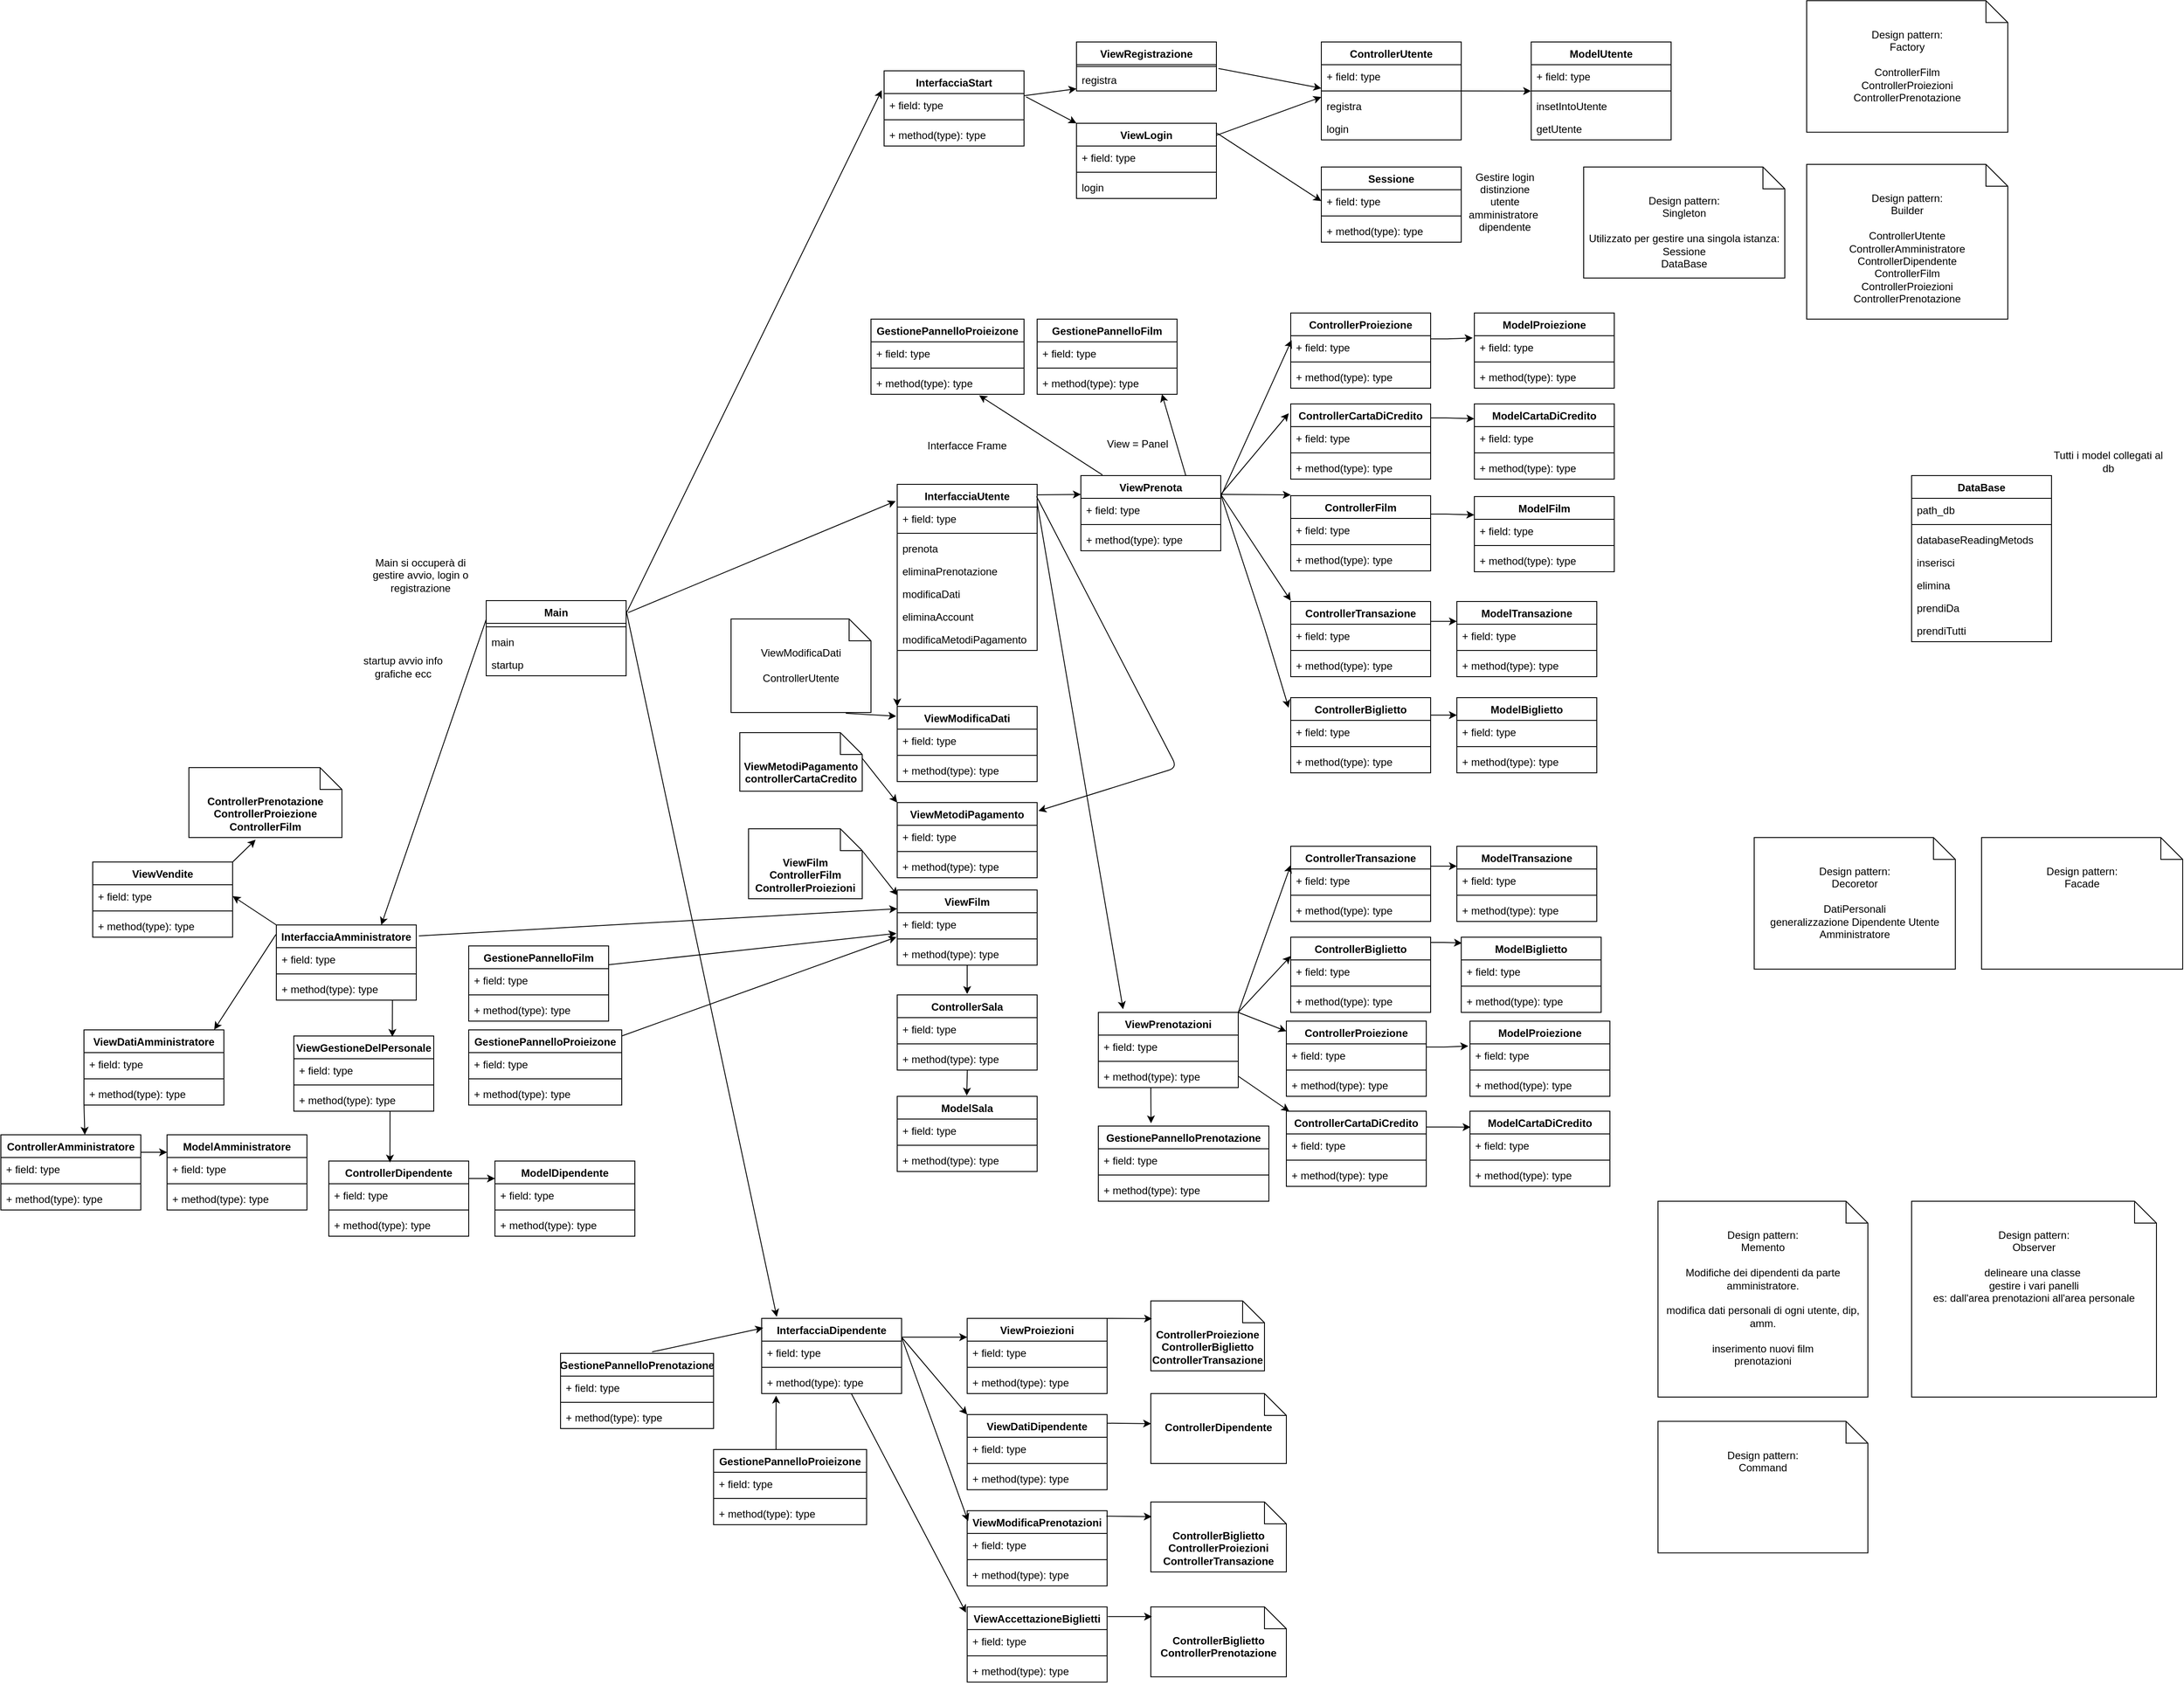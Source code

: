 <mxfile>
    <diagram id="JNDS6XYEOu_RVq2JpHm3" name="Page-1">
        <mxGraphModel dx="2996" dy="1863" grid="1" gridSize="10" guides="1" tooltips="1" connect="1" arrows="1" fold="1" page="1" pageScale="1" pageWidth="827" pageHeight="1169" math="0" shadow="0">
            <root>
                <mxCell id="0"/>
                <mxCell id="1" parent="0"/>
                <mxCell id="2" value="DataBase" style="swimlane;fontStyle=1;align=center;verticalAlign=top;childLayout=stackLayout;horizontal=1;startSize=26;horizontalStack=0;resizeParent=1;resizeParentMax=0;resizeLast=0;collapsible=1;marginBottom=0;" parent="1" vertex="1">
                    <mxGeometry x="1200" y="356" width="160" height="190" as="geometry"/>
                </mxCell>
                <mxCell id="3" value="path_db" style="text;strokeColor=none;fillColor=none;align=left;verticalAlign=top;spacingLeft=4;spacingRight=4;overflow=hidden;rotatable=0;points=[[0,0.5],[1,0.5]];portConstraint=eastwest;" parent="2" vertex="1">
                    <mxGeometry y="26" width="160" height="26" as="geometry"/>
                </mxCell>
                <mxCell id="4" value="" style="line;strokeWidth=1;fillColor=none;align=left;verticalAlign=middle;spacingTop=-1;spacingLeft=3;spacingRight=3;rotatable=0;labelPosition=right;points=[];portConstraint=eastwest;" parent="2" vertex="1">
                    <mxGeometry y="52" width="160" height="8" as="geometry"/>
                </mxCell>
                <mxCell id="5" value="databaseReadingMetods" style="text;strokeColor=none;fillColor=none;align=left;verticalAlign=top;spacingLeft=4;spacingRight=4;overflow=hidden;rotatable=0;points=[[0,0.5],[1,0.5]];portConstraint=eastwest;" parent="2" vertex="1">
                    <mxGeometry y="60" width="160" height="26" as="geometry"/>
                </mxCell>
                <mxCell id="61" value="inserisci" style="text;strokeColor=none;fillColor=none;align=left;verticalAlign=top;spacingLeft=4;spacingRight=4;overflow=hidden;rotatable=0;points=[[0,0.5],[1,0.5]];portConstraint=eastwest;" parent="2" vertex="1">
                    <mxGeometry y="86" width="160" height="26" as="geometry"/>
                </mxCell>
                <mxCell id="62" value="elimina" style="text;strokeColor=none;fillColor=none;align=left;verticalAlign=top;spacingLeft=4;spacingRight=4;overflow=hidden;rotatable=0;points=[[0,0.5],[1,0.5]];portConstraint=eastwest;" parent="2" vertex="1">
                    <mxGeometry y="112" width="160" height="26" as="geometry"/>
                </mxCell>
                <mxCell id="63" value="prendiDa" style="text;strokeColor=none;fillColor=none;align=left;verticalAlign=top;spacingLeft=4;spacingRight=4;overflow=hidden;rotatable=0;points=[[0,0.5],[1,0.5]];portConstraint=eastwest;" parent="2" vertex="1">
                    <mxGeometry y="138" width="160" height="26" as="geometry"/>
                </mxCell>
                <mxCell id="64" value="prendiTutti" style="text;strokeColor=none;fillColor=none;align=left;verticalAlign=top;spacingLeft=4;spacingRight=4;overflow=hidden;rotatable=0;points=[[0,0.5],[1,0.5]];portConstraint=eastwest;" parent="2" vertex="1">
                    <mxGeometry y="164" width="160" height="26" as="geometry"/>
                </mxCell>
                <mxCell id="6" value="Main" style="swimlane;fontStyle=1;align=center;verticalAlign=top;childLayout=stackLayout;horizontal=1;startSize=26;horizontalStack=0;resizeParent=1;resizeParentMax=0;resizeLast=0;collapsible=1;marginBottom=0;" parent="1" vertex="1">
                    <mxGeometry x="-430" y="499" width="160" height="86" as="geometry"/>
                </mxCell>
                <mxCell id="8" value="" style="line;strokeWidth=1;fillColor=none;align=left;verticalAlign=middle;spacingTop=-1;spacingLeft=3;spacingRight=3;rotatable=0;labelPosition=right;points=[];portConstraint=eastwest;" parent="6" vertex="1">
                    <mxGeometry y="26" width="160" height="8" as="geometry"/>
                </mxCell>
                <mxCell id="9" value="main" style="text;strokeColor=none;fillColor=none;align=left;verticalAlign=top;spacingLeft=4;spacingRight=4;overflow=hidden;rotatable=0;points=[[0,0.5],[1,0.5]];portConstraint=eastwest;" parent="6" vertex="1">
                    <mxGeometry y="34" width="160" height="26" as="geometry"/>
                </mxCell>
                <mxCell id="50" value="startup" style="text;strokeColor=none;fillColor=none;align=left;verticalAlign=top;spacingLeft=4;spacingRight=4;overflow=hidden;rotatable=0;points=[[0,0.5],[1,0.5]];portConstraint=eastwest;" parent="6" vertex="1">
                    <mxGeometry y="60" width="160" height="26" as="geometry"/>
                </mxCell>
                <mxCell id="10" value="ModelProiezione" style="swimlane;fontStyle=1;align=center;verticalAlign=top;childLayout=stackLayout;horizontal=1;startSize=26;horizontalStack=0;resizeParent=1;resizeParentMax=0;resizeLast=0;collapsible=1;marginBottom=0;" parent="1" vertex="1">
                    <mxGeometry x="700" y="170" width="160" height="86" as="geometry"/>
                </mxCell>
                <mxCell id="11" value="+ field: type" style="text;strokeColor=none;fillColor=none;align=left;verticalAlign=top;spacingLeft=4;spacingRight=4;overflow=hidden;rotatable=0;points=[[0,0.5],[1,0.5]];portConstraint=eastwest;" parent="10" vertex="1">
                    <mxGeometry y="26" width="160" height="26" as="geometry"/>
                </mxCell>
                <mxCell id="12" value="" style="line;strokeWidth=1;fillColor=none;align=left;verticalAlign=middle;spacingTop=-1;spacingLeft=3;spacingRight=3;rotatable=0;labelPosition=right;points=[];portConstraint=eastwest;" parent="10" vertex="1">
                    <mxGeometry y="52" width="160" height="8" as="geometry"/>
                </mxCell>
                <mxCell id="13" value="+ method(type): type" style="text;strokeColor=none;fillColor=none;align=left;verticalAlign=top;spacingLeft=4;spacingRight=4;overflow=hidden;rotatable=0;points=[[0,0.5],[1,0.5]];portConstraint=eastwest;" parent="10" vertex="1">
                    <mxGeometry y="60" width="160" height="26" as="geometry"/>
                </mxCell>
                <mxCell id="14" value="ViewPrenota" style="swimlane;fontStyle=1;align=center;verticalAlign=top;childLayout=stackLayout;horizontal=1;startSize=26;horizontalStack=0;resizeParent=1;resizeParentMax=0;resizeLast=0;collapsible=1;marginBottom=0;" parent="1" vertex="1">
                    <mxGeometry x="250" y="356" width="160" height="86" as="geometry"/>
                </mxCell>
                <mxCell id="15" value="+ field: type" style="text;strokeColor=none;fillColor=none;align=left;verticalAlign=top;spacingLeft=4;spacingRight=4;overflow=hidden;rotatable=0;points=[[0,0.5],[1,0.5]];portConstraint=eastwest;" parent="14" vertex="1">
                    <mxGeometry y="26" width="160" height="26" as="geometry"/>
                </mxCell>
                <mxCell id="16" value="" style="line;strokeWidth=1;fillColor=none;align=left;verticalAlign=middle;spacingTop=-1;spacingLeft=3;spacingRight=3;rotatable=0;labelPosition=right;points=[];portConstraint=eastwest;" parent="14" vertex="1">
                    <mxGeometry y="52" width="160" height="8" as="geometry"/>
                </mxCell>
                <mxCell id="17" value="+ method(type): type" style="text;strokeColor=none;fillColor=none;align=left;verticalAlign=top;spacingLeft=4;spacingRight=4;overflow=hidden;rotatable=0;points=[[0,0.5],[1,0.5]];portConstraint=eastwest;" parent="14" vertex="1">
                    <mxGeometry y="60" width="160" height="26" as="geometry"/>
                </mxCell>
                <mxCell id="18" value="ControllerProiezione" style="swimlane;fontStyle=1;align=center;verticalAlign=top;childLayout=stackLayout;horizontal=1;startSize=26;horizontalStack=0;resizeParent=1;resizeParentMax=0;resizeLast=0;collapsible=1;marginBottom=0;" parent="1" vertex="1">
                    <mxGeometry x="490" y="170" width="160" height="86" as="geometry"/>
                </mxCell>
                <mxCell id="19" value="+ field: type" style="text;strokeColor=none;fillColor=none;align=left;verticalAlign=top;spacingLeft=4;spacingRight=4;overflow=hidden;rotatable=0;points=[[0,0.5],[1,0.5]];portConstraint=eastwest;" parent="18" vertex="1">
                    <mxGeometry y="26" width="160" height="26" as="geometry"/>
                </mxCell>
                <mxCell id="20" value="" style="line;strokeWidth=1;fillColor=none;align=left;verticalAlign=middle;spacingTop=-1;spacingLeft=3;spacingRight=3;rotatable=0;labelPosition=right;points=[];portConstraint=eastwest;" parent="18" vertex="1">
                    <mxGeometry y="52" width="160" height="8" as="geometry"/>
                </mxCell>
                <mxCell id="21" value="+ method(type): type" style="text;strokeColor=none;fillColor=none;align=left;verticalAlign=top;spacingLeft=4;spacingRight=4;overflow=hidden;rotatable=0;points=[[0,0.5],[1,0.5]];portConstraint=eastwest;" parent="18" vertex="1">
                    <mxGeometry y="60" width="160" height="26" as="geometry"/>
                </mxCell>
                <mxCell id="22" value="InterfacciaUtente" style="swimlane;fontStyle=1;align=center;verticalAlign=top;childLayout=stackLayout;horizontal=1;startSize=26;horizontalStack=0;resizeParent=1;resizeParentMax=0;resizeLast=0;collapsible=1;marginBottom=0;" parent="1" vertex="1">
                    <mxGeometry x="40" y="366" width="160" height="190" as="geometry"/>
                </mxCell>
                <mxCell id="23" value="+ field: type" style="text;strokeColor=none;fillColor=none;align=left;verticalAlign=top;spacingLeft=4;spacingRight=4;overflow=hidden;rotatable=0;points=[[0,0.5],[1,0.5]];portConstraint=eastwest;" parent="22" vertex="1">
                    <mxGeometry y="26" width="160" height="26" as="geometry"/>
                </mxCell>
                <mxCell id="24" value="" style="line;strokeWidth=1;fillColor=none;align=left;verticalAlign=middle;spacingTop=-1;spacingLeft=3;spacingRight=3;rotatable=0;labelPosition=right;points=[];portConstraint=eastwest;" parent="22" vertex="1">
                    <mxGeometry y="52" width="160" height="8" as="geometry"/>
                </mxCell>
                <mxCell id="25" value="prenota" style="text;strokeColor=none;fillColor=none;align=left;verticalAlign=top;spacingLeft=4;spacingRight=4;overflow=hidden;rotatable=0;points=[[0,0.5],[1,0.5]];portConstraint=eastwest;" parent="22" vertex="1">
                    <mxGeometry y="60" width="160" height="26" as="geometry"/>
                </mxCell>
                <mxCell id="85" value="eliminaPrenotazione" style="text;strokeColor=none;fillColor=none;align=left;verticalAlign=top;spacingLeft=4;spacingRight=4;overflow=hidden;rotatable=0;points=[[0,0.5],[1,0.5]];portConstraint=eastwest;" parent="22" vertex="1">
                    <mxGeometry y="86" width="160" height="26" as="geometry"/>
                </mxCell>
                <mxCell id="86" value="modificaDati" style="text;strokeColor=none;fillColor=none;align=left;verticalAlign=top;spacingLeft=4;spacingRight=4;overflow=hidden;rotatable=0;points=[[0,0.5],[1,0.5]];portConstraint=eastwest;" parent="22" vertex="1">
                    <mxGeometry y="112" width="160" height="26" as="geometry"/>
                </mxCell>
                <mxCell id="87" value="eliminaAccount" style="text;strokeColor=none;fillColor=none;align=left;verticalAlign=top;spacingLeft=4;spacingRight=4;overflow=hidden;rotatable=0;points=[[0,0.5],[1,0.5]];portConstraint=eastwest;" parent="22" vertex="1">
                    <mxGeometry y="138" width="160" height="26" as="geometry"/>
                </mxCell>
                <mxCell id="88" value="modificaMetodiPagamento" style="text;strokeColor=none;fillColor=none;align=left;verticalAlign=top;spacingLeft=4;spacingRight=4;overflow=hidden;rotatable=0;points=[[0,0.5],[1,0.5]];portConstraint=eastwest;" parent="22" vertex="1">
                    <mxGeometry y="164" width="160" height="26" as="geometry"/>
                </mxCell>
                <mxCell id="26" value="InterfacciaDipendente" style="swimlane;fontStyle=1;align=center;verticalAlign=top;childLayout=stackLayout;horizontal=1;startSize=26;horizontalStack=0;resizeParent=1;resizeParentMax=0;resizeLast=0;collapsible=1;marginBottom=0;" parent="1" vertex="1">
                    <mxGeometry x="-115" y="1320" width="160" height="86" as="geometry"/>
                </mxCell>
                <mxCell id="27" value="+ field: type" style="text;strokeColor=none;fillColor=none;align=left;verticalAlign=top;spacingLeft=4;spacingRight=4;overflow=hidden;rotatable=0;points=[[0,0.5],[1,0.5]];portConstraint=eastwest;" parent="26" vertex="1">
                    <mxGeometry y="26" width="160" height="26" as="geometry"/>
                </mxCell>
                <mxCell id="28" value="" style="line;strokeWidth=1;fillColor=none;align=left;verticalAlign=middle;spacingTop=-1;spacingLeft=3;spacingRight=3;rotatable=0;labelPosition=right;points=[];portConstraint=eastwest;" parent="26" vertex="1">
                    <mxGeometry y="52" width="160" height="8" as="geometry"/>
                </mxCell>
                <mxCell id="29" value="+ method(type): type" style="text;strokeColor=none;fillColor=none;align=left;verticalAlign=top;spacingLeft=4;spacingRight=4;overflow=hidden;rotatable=0;points=[[0,0.5],[1,0.5]];portConstraint=eastwest;" parent="26" vertex="1">
                    <mxGeometry y="60" width="160" height="26" as="geometry"/>
                </mxCell>
                <mxCell id="30" value="InterfacciaAmministratore" style="swimlane;fontStyle=1;align=center;verticalAlign=top;childLayout=stackLayout;horizontal=1;startSize=26;horizontalStack=0;resizeParent=1;resizeParentMax=0;resizeLast=0;collapsible=1;marginBottom=0;" parent="1" vertex="1">
                    <mxGeometry x="-670" y="870" width="160" height="86" as="geometry"/>
                </mxCell>
                <mxCell id="31" value="+ field: type" style="text;strokeColor=none;fillColor=none;align=left;verticalAlign=top;spacingLeft=4;spacingRight=4;overflow=hidden;rotatable=0;points=[[0,0.5],[1,0.5]];portConstraint=eastwest;" parent="30" vertex="1">
                    <mxGeometry y="26" width="160" height="26" as="geometry"/>
                </mxCell>
                <mxCell id="32" value="" style="line;strokeWidth=1;fillColor=none;align=left;verticalAlign=middle;spacingTop=-1;spacingLeft=3;spacingRight=3;rotatable=0;labelPosition=right;points=[];portConstraint=eastwest;" parent="30" vertex="1">
                    <mxGeometry y="52" width="160" height="8" as="geometry"/>
                </mxCell>
                <mxCell id="33" value="+ method(type): type" style="text;strokeColor=none;fillColor=none;align=left;verticalAlign=top;spacingLeft=4;spacingRight=4;overflow=hidden;rotatable=0;points=[[0,0.5],[1,0.5]];portConstraint=eastwest;" parent="30" vertex="1">
                    <mxGeometry y="60" width="160" height="26" as="geometry"/>
                </mxCell>
                <mxCell id="38" value="Interfacce Frame" style="text;html=1;strokeColor=none;fillColor=none;align=center;verticalAlign=middle;whiteSpace=wrap;rounded=0;" parent="1" vertex="1">
                    <mxGeometry x="55" y="312" width="130" height="20" as="geometry"/>
                </mxCell>
                <mxCell id="39" value="View = Panel" style="text;html=1;strokeColor=none;fillColor=none;align=center;verticalAlign=middle;whiteSpace=wrap;rounded=0;" parent="1" vertex="1">
                    <mxGeometry x="250" y="310" width="130" height="20" as="geometry"/>
                </mxCell>
                <mxCell id="40" value="Main si occuperà di gestire avvio, login o registrazione" style="text;html=1;strokeColor=none;fillColor=none;align=center;verticalAlign=middle;whiteSpace=wrap;rounded=0;" parent="1" vertex="1">
                    <mxGeometry x="-570" y="460" width="130" height="20" as="geometry"/>
                </mxCell>
                <mxCell id="41" value="InterfacciaStart" style="swimlane;fontStyle=1;align=center;verticalAlign=top;childLayout=stackLayout;horizontal=1;startSize=26;horizontalStack=0;resizeParent=1;resizeParentMax=0;resizeLast=0;collapsible=1;marginBottom=0;" parent="1" vertex="1">
                    <mxGeometry x="25" y="-107" width="160" height="86" as="geometry"/>
                </mxCell>
                <mxCell id="42" value="+ field: type" style="text;strokeColor=none;fillColor=none;align=left;verticalAlign=top;spacingLeft=4;spacingRight=4;overflow=hidden;rotatable=0;points=[[0,0.5],[1,0.5]];portConstraint=eastwest;" parent="41" vertex="1">
                    <mxGeometry y="26" width="160" height="26" as="geometry"/>
                </mxCell>
                <mxCell id="43" value="" style="line;strokeWidth=1;fillColor=none;align=left;verticalAlign=middle;spacingTop=-1;spacingLeft=3;spacingRight=3;rotatable=0;labelPosition=right;points=[];portConstraint=eastwest;" parent="41" vertex="1">
                    <mxGeometry y="52" width="160" height="8" as="geometry"/>
                </mxCell>
                <mxCell id="44" value="+ method(type): type" style="text;strokeColor=none;fillColor=none;align=left;verticalAlign=top;spacingLeft=4;spacingRight=4;overflow=hidden;rotatable=0;points=[[0,0.5],[1,0.5]];portConstraint=eastwest;" parent="41" vertex="1">
                    <mxGeometry y="60" width="160" height="26" as="geometry"/>
                </mxCell>
                <mxCell id="45" value="ViewRegistrazione" style="swimlane;fontStyle=1;align=center;verticalAlign=top;childLayout=stackLayout;horizontal=1;startSize=26;horizontalStack=0;resizeParent=1;resizeParentMax=0;resizeLast=0;collapsible=1;marginBottom=0;" parent="1" vertex="1">
                    <mxGeometry x="245" y="-140" width="160" height="56" as="geometry"/>
                </mxCell>
                <mxCell id="47" value="" style="line;strokeWidth=1;fillColor=none;align=left;verticalAlign=middle;spacingTop=-1;spacingLeft=3;spacingRight=3;rotatable=0;labelPosition=right;points=[];portConstraint=eastwest;" parent="45" vertex="1">
                    <mxGeometry y="26" width="160" height="4" as="geometry"/>
                </mxCell>
                <mxCell id="48" value="registra" style="text;strokeColor=none;fillColor=none;align=left;verticalAlign=top;spacingLeft=4;spacingRight=4;overflow=hidden;rotatable=0;points=[[0,0.5],[1,0.5]];portConstraint=eastwest;" parent="45" vertex="1">
                    <mxGeometry y="30" width="160" height="26" as="geometry"/>
                </mxCell>
                <mxCell id="52" value="startup avvio info grafiche ecc" style="text;html=1;strokeColor=none;fillColor=none;align=center;verticalAlign=middle;whiteSpace=wrap;rounded=0;" parent="1" vertex="1">
                    <mxGeometry x="-590" y="565" width="130" height="20" as="geometry"/>
                </mxCell>
                <mxCell id="53" value="ModelUtente" style="swimlane;fontStyle=1;align=center;verticalAlign=top;childLayout=stackLayout;horizontal=1;startSize=26;horizontalStack=0;resizeParent=1;resizeParentMax=0;resizeLast=0;collapsible=1;marginBottom=0;" parent="1" vertex="1">
                    <mxGeometry x="765" y="-140" width="160" height="112" as="geometry"/>
                </mxCell>
                <mxCell id="54" value="+ field: type" style="text;strokeColor=none;fillColor=none;align=left;verticalAlign=top;spacingLeft=4;spacingRight=4;overflow=hidden;rotatable=0;points=[[0,0.5],[1,0.5]];portConstraint=eastwest;" parent="53" vertex="1">
                    <mxGeometry y="26" width="160" height="26" as="geometry"/>
                </mxCell>
                <mxCell id="55" value="" style="line;strokeWidth=1;fillColor=none;align=left;verticalAlign=middle;spacingTop=-1;spacingLeft=3;spacingRight=3;rotatable=0;labelPosition=right;points=[];portConstraint=eastwest;" parent="53" vertex="1">
                    <mxGeometry y="52" width="160" height="8" as="geometry"/>
                </mxCell>
                <mxCell id="56" value="insetIntoUtente" style="text;strokeColor=none;fillColor=none;align=left;verticalAlign=top;spacingLeft=4;spacingRight=4;overflow=hidden;rotatable=0;points=[[0,0.5],[1,0.5]];portConstraint=eastwest;" parent="53" vertex="1">
                    <mxGeometry y="60" width="160" height="26" as="geometry"/>
                </mxCell>
                <mxCell id="84" value="getUtente" style="text;strokeColor=none;fillColor=none;align=left;verticalAlign=top;spacingLeft=4;spacingRight=4;overflow=hidden;rotatable=0;points=[[0,0.5],[1,0.5]];portConstraint=eastwest;" parent="53" vertex="1">
                    <mxGeometry y="86" width="160" height="26" as="geometry"/>
                </mxCell>
                <mxCell id="57" value="ControllerUtente" style="swimlane;fontStyle=1;align=center;verticalAlign=top;childLayout=stackLayout;horizontal=1;startSize=26;horizontalStack=0;resizeParent=1;resizeParentMax=0;resizeLast=0;collapsible=1;marginBottom=0;" parent="1" vertex="1">
                    <mxGeometry x="525" y="-140" width="160" height="112" as="geometry"/>
                </mxCell>
                <mxCell id="58" value="+ field: type" style="text;strokeColor=none;fillColor=none;align=left;verticalAlign=top;spacingLeft=4;spacingRight=4;overflow=hidden;rotatable=0;points=[[0,0.5],[1,0.5]];portConstraint=eastwest;" parent="57" vertex="1">
                    <mxGeometry y="26" width="160" height="26" as="geometry"/>
                </mxCell>
                <mxCell id="59" value="" style="line;strokeWidth=1;fillColor=none;align=left;verticalAlign=middle;spacingTop=-1;spacingLeft=3;spacingRight=3;rotatable=0;labelPosition=right;points=[];portConstraint=eastwest;" parent="57" vertex="1">
                    <mxGeometry y="52" width="160" height="8" as="geometry"/>
                </mxCell>
                <mxCell id="60" value="registra" style="text;strokeColor=none;fillColor=none;align=left;verticalAlign=top;spacingLeft=4;spacingRight=4;overflow=hidden;rotatable=0;points=[[0,0.5],[1,0.5]];portConstraint=eastwest;" parent="57" vertex="1">
                    <mxGeometry y="60" width="160" height="26" as="geometry"/>
                </mxCell>
                <mxCell id="83" value="login" style="text;strokeColor=none;fillColor=none;align=left;verticalAlign=top;spacingLeft=4;spacingRight=4;overflow=hidden;rotatable=0;points=[[0,0.5],[1,0.5]];portConstraint=eastwest;" parent="57" vertex="1">
                    <mxGeometry y="86" width="160" height="26" as="geometry"/>
                </mxCell>
                <mxCell id="77" value="ViewLogin" style="swimlane;fontStyle=1;align=center;verticalAlign=top;childLayout=stackLayout;horizontal=1;startSize=26;horizontalStack=0;resizeParent=1;resizeParentMax=0;resizeLast=0;collapsible=1;marginBottom=0;" parent="1" vertex="1">
                    <mxGeometry x="245" y="-47" width="160" height="86" as="geometry"/>
                </mxCell>
                <mxCell id="78" value="+ field: type" style="text;strokeColor=none;fillColor=none;align=left;verticalAlign=top;spacingLeft=4;spacingRight=4;overflow=hidden;rotatable=0;points=[[0,0.5],[1,0.5]];portConstraint=eastwest;" parent="77" vertex="1">
                    <mxGeometry y="26" width="160" height="26" as="geometry"/>
                </mxCell>
                <mxCell id="79" value="" style="line;strokeWidth=1;fillColor=none;align=left;verticalAlign=middle;spacingTop=-1;spacingLeft=3;spacingRight=3;rotatable=0;labelPosition=right;points=[];portConstraint=eastwest;" parent="77" vertex="1">
                    <mxGeometry y="52" width="160" height="8" as="geometry"/>
                </mxCell>
                <mxCell id="80" value="login" style="text;strokeColor=none;fillColor=none;align=left;verticalAlign=top;spacingLeft=4;spacingRight=4;overflow=hidden;rotatable=0;points=[[0,0.5],[1,0.5]];portConstraint=eastwest;" parent="77" vertex="1">
                    <mxGeometry y="60" width="160" height="26" as="geometry"/>
                </mxCell>
                <mxCell id="89" value="ViewPrenotazioni" style="swimlane;fontStyle=1;align=center;verticalAlign=top;childLayout=stackLayout;horizontal=1;startSize=26;horizontalStack=0;resizeParent=1;resizeParentMax=0;resizeLast=0;collapsible=1;marginBottom=0;" parent="1" vertex="1">
                    <mxGeometry x="270" y="970" width="160" height="86" as="geometry"/>
                </mxCell>
                <mxCell id="90" value="+ field: type" style="text;strokeColor=none;fillColor=none;align=left;verticalAlign=top;spacingLeft=4;spacingRight=4;overflow=hidden;rotatable=0;points=[[0,0.5],[1,0.5]];portConstraint=eastwest;" parent="89" vertex="1">
                    <mxGeometry y="26" width="160" height="26" as="geometry"/>
                </mxCell>
                <mxCell id="91" value="" style="line;strokeWidth=1;fillColor=none;align=left;verticalAlign=middle;spacingTop=-1;spacingLeft=3;spacingRight=3;rotatable=0;labelPosition=right;points=[];portConstraint=eastwest;" parent="89" vertex="1">
                    <mxGeometry y="52" width="160" height="8" as="geometry"/>
                </mxCell>
                <mxCell id="92" value="+ method(type): type" style="text;strokeColor=none;fillColor=none;align=left;verticalAlign=top;spacingLeft=4;spacingRight=4;overflow=hidden;rotatable=0;points=[[0,0.5],[1,0.5]];portConstraint=eastwest;" parent="89" vertex="1">
                    <mxGeometry y="60" width="160" height="26" as="geometry"/>
                </mxCell>
                <mxCell id="93" value="ViewModificaDati" style="swimlane;fontStyle=1;align=center;verticalAlign=top;childLayout=stackLayout;horizontal=1;startSize=26;horizontalStack=0;resizeParent=1;resizeParentMax=0;resizeLast=0;collapsible=1;marginBottom=0;" parent="1" vertex="1">
                    <mxGeometry x="40" y="620" width="160" height="86" as="geometry"/>
                </mxCell>
                <mxCell id="94" value="+ field: type" style="text;strokeColor=none;fillColor=none;align=left;verticalAlign=top;spacingLeft=4;spacingRight=4;overflow=hidden;rotatable=0;points=[[0,0.5],[1,0.5]];portConstraint=eastwest;" parent="93" vertex="1">
                    <mxGeometry y="26" width="160" height="26" as="geometry"/>
                </mxCell>
                <mxCell id="95" value="" style="line;strokeWidth=1;fillColor=none;align=left;verticalAlign=middle;spacingTop=-1;spacingLeft=3;spacingRight=3;rotatable=0;labelPosition=right;points=[];portConstraint=eastwest;" parent="93" vertex="1">
                    <mxGeometry y="52" width="160" height="8" as="geometry"/>
                </mxCell>
                <mxCell id="96" value="+ method(type): type" style="text;strokeColor=none;fillColor=none;align=left;verticalAlign=top;spacingLeft=4;spacingRight=4;overflow=hidden;rotatable=0;points=[[0,0.5],[1,0.5]];portConstraint=eastwest;" parent="93" vertex="1">
                    <mxGeometry y="60" width="160" height="26" as="geometry"/>
                </mxCell>
                <mxCell id="101" value="ViewMetodiPagamento" style="swimlane;fontStyle=1;align=center;verticalAlign=top;childLayout=stackLayout;horizontal=1;startSize=26;horizontalStack=0;resizeParent=1;resizeParentMax=0;resizeLast=0;collapsible=1;marginBottom=0;" parent="1" vertex="1">
                    <mxGeometry x="40" y="730" width="160" height="86" as="geometry"/>
                </mxCell>
                <mxCell id="102" value="+ field: type" style="text;strokeColor=none;fillColor=none;align=left;verticalAlign=top;spacingLeft=4;spacingRight=4;overflow=hidden;rotatable=0;points=[[0,0.5],[1,0.5]];portConstraint=eastwest;" parent="101" vertex="1">
                    <mxGeometry y="26" width="160" height="26" as="geometry"/>
                </mxCell>
                <mxCell id="103" value="" style="line;strokeWidth=1;fillColor=none;align=left;verticalAlign=middle;spacingTop=-1;spacingLeft=3;spacingRight=3;rotatable=0;labelPosition=right;points=[];portConstraint=eastwest;" parent="101" vertex="1">
                    <mxGeometry y="52" width="160" height="8" as="geometry"/>
                </mxCell>
                <mxCell id="104" value="+ method(type): type" style="text;strokeColor=none;fillColor=none;align=left;verticalAlign=top;spacingLeft=4;spacingRight=4;overflow=hidden;rotatable=0;points=[[0,0.5],[1,0.5]];portConstraint=eastwest;" parent="101" vertex="1">
                    <mxGeometry y="60" width="160" height="26" as="geometry"/>
                </mxCell>
                <mxCell id="105" value="ViewFilm" style="swimlane;fontStyle=1;align=center;verticalAlign=top;childLayout=stackLayout;horizontal=1;startSize=26;horizontalStack=0;resizeParent=1;resizeParentMax=0;resizeLast=0;collapsible=1;marginBottom=0;" parent="1" vertex="1">
                    <mxGeometry x="40" y="830" width="160" height="86" as="geometry"/>
                </mxCell>
                <mxCell id="106" value="+ field: type" style="text;strokeColor=none;fillColor=none;align=left;verticalAlign=top;spacingLeft=4;spacingRight=4;overflow=hidden;rotatable=0;points=[[0,0.5],[1,0.5]];portConstraint=eastwest;" parent="105" vertex="1">
                    <mxGeometry y="26" width="160" height="26" as="geometry"/>
                </mxCell>
                <mxCell id="107" value="" style="line;strokeWidth=1;fillColor=none;align=left;verticalAlign=middle;spacingTop=-1;spacingLeft=3;spacingRight=3;rotatable=0;labelPosition=right;points=[];portConstraint=eastwest;" parent="105" vertex="1">
                    <mxGeometry y="52" width="160" height="8" as="geometry"/>
                </mxCell>
                <mxCell id="108" value="+ method(type): type" style="text;strokeColor=none;fillColor=none;align=left;verticalAlign=top;spacingLeft=4;spacingRight=4;overflow=hidden;rotatable=0;points=[[0,0.5],[1,0.5]];portConstraint=eastwest;" parent="105" vertex="1">
                    <mxGeometry y="60" width="160" height="26" as="geometry"/>
                </mxCell>
                <mxCell id="109" value="ModelCartaDiCredito" style="swimlane;fontStyle=1;align=center;verticalAlign=top;childLayout=stackLayout;horizontal=1;startSize=26;horizontalStack=0;resizeParent=1;resizeParentMax=0;resizeLast=0;collapsible=1;marginBottom=0;" parent="1" vertex="1">
                    <mxGeometry x="700" y="274" width="160" height="86" as="geometry"/>
                </mxCell>
                <mxCell id="110" value="+ field: type" style="text;strokeColor=none;fillColor=none;align=left;verticalAlign=top;spacingLeft=4;spacingRight=4;overflow=hidden;rotatable=0;points=[[0,0.5],[1,0.5]];portConstraint=eastwest;" parent="109" vertex="1">
                    <mxGeometry y="26" width="160" height="26" as="geometry"/>
                </mxCell>
                <mxCell id="111" value="" style="line;strokeWidth=1;fillColor=none;align=left;verticalAlign=middle;spacingTop=-1;spacingLeft=3;spacingRight=3;rotatable=0;labelPosition=right;points=[];portConstraint=eastwest;" parent="109" vertex="1">
                    <mxGeometry y="52" width="160" height="8" as="geometry"/>
                </mxCell>
                <mxCell id="112" value="+ method(type): type" style="text;strokeColor=none;fillColor=none;align=left;verticalAlign=top;spacingLeft=4;spacingRight=4;overflow=hidden;rotatable=0;points=[[0,0.5],[1,0.5]];portConstraint=eastwest;" parent="109" vertex="1">
                    <mxGeometry y="60" width="160" height="26" as="geometry"/>
                </mxCell>
                <mxCell id="113" value="ControllerCartaDiCredito" style="swimlane;fontStyle=1;align=center;verticalAlign=top;childLayout=stackLayout;horizontal=1;startSize=26;horizontalStack=0;resizeParent=1;resizeParentMax=0;resizeLast=0;collapsible=1;marginBottom=0;" parent="1" vertex="1">
                    <mxGeometry x="490" y="274" width="160" height="86" as="geometry"/>
                </mxCell>
                <mxCell id="114" value="+ field: type" style="text;strokeColor=none;fillColor=none;align=left;verticalAlign=top;spacingLeft=4;spacingRight=4;overflow=hidden;rotatable=0;points=[[0,0.5],[1,0.5]];portConstraint=eastwest;" parent="113" vertex="1">
                    <mxGeometry y="26" width="160" height="26" as="geometry"/>
                </mxCell>
                <mxCell id="115" value="" style="line;strokeWidth=1;fillColor=none;align=left;verticalAlign=middle;spacingTop=-1;spacingLeft=3;spacingRight=3;rotatable=0;labelPosition=right;points=[];portConstraint=eastwest;" parent="113" vertex="1">
                    <mxGeometry y="52" width="160" height="8" as="geometry"/>
                </mxCell>
                <mxCell id="116" value="+ method(type): type" style="text;strokeColor=none;fillColor=none;align=left;verticalAlign=top;spacingLeft=4;spacingRight=4;overflow=hidden;rotatable=0;points=[[0,0.5],[1,0.5]];portConstraint=eastwest;" parent="113" vertex="1">
                    <mxGeometry y="60" width="160" height="26" as="geometry"/>
                </mxCell>
                <mxCell id="117" value="ModelFilm" style="swimlane;fontStyle=1;align=center;verticalAlign=top;childLayout=stackLayout;horizontal=1;startSize=26;horizontalStack=0;resizeParent=1;resizeParentMax=0;resizeLast=0;collapsible=1;marginBottom=0;" parent="1" vertex="1">
                    <mxGeometry x="700" y="380" width="160" height="86" as="geometry"/>
                </mxCell>
                <mxCell id="118" value="+ field: type" style="text;strokeColor=none;fillColor=none;align=left;verticalAlign=top;spacingLeft=4;spacingRight=4;overflow=hidden;rotatable=0;points=[[0,0.5],[1,0.5]];portConstraint=eastwest;" parent="117" vertex="1">
                    <mxGeometry y="26" width="160" height="26" as="geometry"/>
                </mxCell>
                <mxCell id="119" value="" style="line;strokeWidth=1;fillColor=none;align=left;verticalAlign=middle;spacingTop=-1;spacingLeft=3;spacingRight=3;rotatable=0;labelPosition=right;points=[];portConstraint=eastwest;" parent="117" vertex="1">
                    <mxGeometry y="52" width="160" height="8" as="geometry"/>
                </mxCell>
                <mxCell id="120" value="+ method(type): type" style="text;strokeColor=none;fillColor=none;align=left;verticalAlign=top;spacingLeft=4;spacingRight=4;overflow=hidden;rotatable=0;points=[[0,0.5],[1,0.5]];portConstraint=eastwest;" parent="117" vertex="1">
                    <mxGeometry y="60" width="160" height="26" as="geometry"/>
                </mxCell>
                <mxCell id="121" value="ControllerFilm" style="swimlane;fontStyle=1;align=center;verticalAlign=top;childLayout=stackLayout;horizontal=1;startSize=26;horizontalStack=0;resizeParent=1;resizeParentMax=0;resizeLast=0;collapsible=1;marginBottom=0;" parent="1" vertex="1">
                    <mxGeometry x="490" y="379" width="160" height="86" as="geometry"/>
                </mxCell>
                <mxCell id="122" value="+ field: type" style="text;strokeColor=none;fillColor=none;align=left;verticalAlign=top;spacingLeft=4;spacingRight=4;overflow=hidden;rotatable=0;points=[[0,0.5],[1,0.5]];portConstraint=eastwest;" parent="121" vertex="1">
                    <mxGeometry y="26" width="160" height="26" as="geometry"/>
                </mxCell>
                <mxCell id="123" value="" style="line;strokeWidth=1;fillColor=none;align=left;verticalAlign=middle;spacingTop=-1;spacingLeft=3;spacingRight=3;rotatable=0;labelPosition=right;points=[];portConstraint=eastwest;" parent="121" vertex="1">
                    <mxGeometry y="52" width="160" height="8" as="geometry"/>
                </mxCell>
                <mxCell id="124" value="+ method(type): type" style="text;strokeColor=none;fillColor=none;align=left;verticalAlign=top;spacingLeft=4;spacingRight=4;overflow=hidden;rotatable=0;points=[[0,0.5],[1,0.5]];portConstraint=eastwest;" parent="121" vertex="1">
                    <mxGeometry y="60" width="160" height="26" as="geometry"/>
                </mxCell>
                <mxCell id="125" value="ModelSala" style="swimlane;fontStyle=1;align=center;verticalAlign=top;childLayout=stackLayout;horizontal=1;startSize=26;horizontalStack=0;resizeParent=1;resizeParentMax=0;resizeLast=0;collapsible=1;marginBottom=0;" parent="1" vertex="1">
                    <mxGeometry x="40" y="1066" width="160" height="86" as="geometry"/>
                </mxCell>
                <mxCell id="126" value="+ field: type" style="text;strokeColor=none;fillColor=none;align=left;verticalAlign=top;spacingLeft=4;spacingRight=4;overflow=hidden;rotatable=0;points=[[0,0.5],[1,0.5]];portConstraint=eastwest;" parent="125" vertex="1">
                    <mxGeometry y="26" width="160" height="26" as="geometry"/>
                </mxCell>
                <mxCell id="127" value="" style="line;strokeWidth=1;fillColor=none;align=left;verticalAlign=middle;spacingTop=-1;spacingLeft=3;spacingRight=3;rotatable=0;labelPosition=right;points=[];portConstraint=eastwest;" parent="125" vertex="1">
                    <mxGeometry y="52" width="160" height="8" as="geometry"/>
                </mxCell>
                <mxCell id="128" value="+ method(type): type" style="text;strokeColor=none;fillColor=none;align=left;verticalAlign=top;spacingLeft=4;spacingRight=4;overflow=hidden;rotatable=0;points=[[0,0.5],[1,0.5]];portConstraint=eastwest;" parent="125" vertex="1">
                    <mxGeometry y="60" width="160" height="26" as="geometry"/>
                </mxCell>
                <mxCell id="129" value="ControllerSala" style="swimlane;fontStyle=1;align=center;verticalAlign=top;childLayout=stackLayout;horizontal=1;startSize=26;horizontalStack=0;resizeParent=1;resizeParentMax=0;resizeLast=0;collapsible=1;marginBottom=0;" parent="1" vertex="1">
                    <mxGeometry x="40" y="950" width="160" height="86" as="geometry"/>
                </mxCell>
                <mxCell id="130" value="+ field: type" style="text;strokeColor=none;fillColor=none;align=left;verticalAlign=top;spacingLeft=4;spacingRight=4;overflow=hidden;rotatable=0;points=[[0,0.5],[1,0.5]];portConstraint=eastwest;" parent="129" vertex="1">
                    <mxGeometry y="26" width="160" height="26" as="geometry"/>
                </mxCell>
                <mxCell id="131" value="" style="line;strokeWidth=1;fillColor=none;align=left;verticalAlign=middle;spacingTop=-1;spacingLeft=3;spacingRight=3;rotatable=0;labelPosition=right;points=[];portConstraint=eastwest;" parent="129" vertex="1">
                    <mxGeometry y="52" width="160" height="8" as="geometry"/>
                </mxCell>
                <mxCell id="132" value="+ method(type): type" style="text;strokeColor=none;fillColor=none;align=left;verticalAlign=top;spacingLeft=4;spacingRight=4;overflow=hidden;rotatable=0;points=[[0,0.5],[1,0.5]];portConstraint=eastwest;" parent="129" vertex="1">
                    <mxGeometry y="60" width="160" height="26" as="geometry"/>
                </mxCell>
                <mxCell id="133" value="ModelBiglietto" style="swimlane;fontStyle=1;align=center;verticalAlign=top;childLayout=stackLayout;horizontal=1;startSize=26;horizontalStack=0;resizeParent=1;resizeParentMax=0;resizeLast=0;collapsible=1;marginBottom=0;" parent="1" vertex="1">
                    <mxGeometry x="680" y="610" width="160" height="86" as="geometry"/>
                </mxCell>
                <mxCell id="134" value="+ field: type" style="text;strokeColor=none;fillColor=none;align=left;verticalAlign=top;spacingLeft=4;spacingRight=4;overflow=hidden;rotatable=0;points=[[0,0.5],[1,0.5]];portConstraint=eastwest;" parent="133" vertex="1">
                    <mxGeometry y="26" width="160" height="26" as="geometry"/>
                </mxCell>
                <mxCell id="135" value="" style="line;strokeWidth=1;fillColor=none;align=left;verticalAlign=middle;spacingTop=-1;spacingLeft=3;spacingRight=3;rotatable=0;labelPosition=right;points=[];portConstraint=eastwest;" parent="133" vertex="1">
                    <mxGeometry y="52" width="160" height="8" as="geometry"/>
                </mxCell>
                <mxCell id="136" value="+ method(type): type" style="text;strokeColor=none;fillColor=none;align=left;verticalAlign=top;spacingLeft=4;spacingRight=4;overflow=hidden;rotatable=0;points=[[0,0.5],[1,0.5]];portConstraint=eastwest;" parent="133" vertex="1">
                    <mxGeometry y="60" width="160" height="26" as="geometry"/>
                </mxCell>
                <mxCell id="137" value="ControllerBiglietto" style="swimlane;fontStyle=1;align=center;verticalAlign=top;childLayout=stackLayout;horizontal=1;startSize=26;horizontalStack=0;resizeParent=1;resizeParentMax=0;resizeLast=0;collapsible=1;marginBottom=0;" parent="1" vertex="1">
                    <mxGeometry x="490" y="610" width="160" height="86" as="geometry"/>
                </mxCell>
                <mxCell id="138" value="+ field: type" style="text;strokeColor=none;fillColor=none;align=left;verticalAlign=top;spacingLeft=4;spacingRight=4;overflow=hidden;rotatable=0;points=[[0,0.5],[1,0.5]];portConstraint=eastwest;" parent="137" vertex="1">
                    <mxGeometry y="26" width="160" height="26" as="geometry"/>
                </mxCell>
                <mxCell id="139" value="" style="line;strokeWidth=1;fillColor=none;align=left;verticalAlign=middle;spacingTop=-1;spacingLeft=3;spacingRight=3;rotatable=0;labelPosition=right;points=[];portConstraint=eastwest;" parent="137" vertex="1">
                    <mxGeometry y="52" width="160" height="8" as="geometry"/>
                </mxCell>
                <mxCell id="140" value="+ method(type): type" style="text;strokeColor=none;fillColor=none;align=left;verticalAlign=top;spacingLeft=4;spacingRight=4;overflow=hidden;rotatable=0;points=[[0,0.5],[1,0.5]];portConstraint=eastwest;" parent="137" vertex="1">
                    <mxGeometry y="60" width="160" height="26" as="geometry"/>
                </mxCell>
                <mxCell id="141" value="ModelTransazione" style="swimlane;fontStyle=1;align=center;verticalAlign=top;childLayout=stackLayout;horizontal=1;startSize=26;horizontalStack=0;resizeParent=1;resizeParentMax=0;resizeLast=0;collapsible=1;marginBottom=0;" parent="1" vertex="1">
                    <mxGeometry x="680" y="500" width="160" height="86" as="geometry"/>
                </mxCell>
                <mxCell id="142" value="+ field: type" style="text;strokeColor=none;fillColor=none;align=left;verticalAlign=top;spacingLeft=4;spacingRight=4;overflow=hidden;rotatable=0;points=[[0,0.5],[1,0.5]];portConstraint=eastwest;" parent="141" vertex="1">
                    <mxGeometry y="26" width="160" height="26" as="geometry"/>
                </mxCell>
                <mxCell id="143" value="" style="line;strokeWidth=1;fillColor=none;align=left;verticalAlign=middle;spacingTop=-1;spacingLeft=3;spacingRight=3;rotatable=0;labelPosition=right;points=[];portConstraint=eastwest;" parent="141" vertex="1">
                    <mxGeometry y="52" width="160" height="8" as="geometry"/>
                </mxCell>
                <mxCell id="144" value="+ method(type): type" style="text;strokeColor=none;fillColor=none;align=left;verticalAlign=top;spacingLeft=4;spacingRight=4;overflow=hidden;rotatable=0;points=[[0,0.5],[1,0.5]];portConstraint=eastwest;" parent="141" vertex="1">
                    <mxGeometry y="60" width="160" height="26" as="geometry"/>
                </mxCell>
                <mxCell id="145" value="ControllerTransazione" style="swimlane;fontStyle=1;align=center;verticalAlign=top;childLayout=stackLayout;horizontal=1;startSize=26;horizontalStack=0;resizeParent=1;resizeParentMax=0;resizeLast=0;collapsible=1;marginBottom=0;" parent="1" vertex="1">
                    <mxGeometry x="490" y="500" width="160" height="86" as="geometry"/>
                </mxCell>
                <mxCell id="146" value="+ field: type" style="text;strokeColor=none;fillColor=none;align=left;verticalAlign=top;spacingLeft=4;spacingRight=4;overflow=hidden;rotatable=0;points=[[0,0.5],[1,0.5]];portConstraint=eastwest;" parent="145" vertex="1">
                    <mxGeometry y="26" width="160" height="26" as="geometry"/>
                </mxCell>
                <mxCell id="147" value="" style="line;strokeWidth=1;fillColor=none;align=left;verticalAlign=middle;spacingTop=-1;spacingLeft=3;spacingRight=3;rotatable=0;labelPosition=right;points=[];portConstraint=eastwest;" parent="145" vertex="1">
                    <mxGeometry y="52" width="160" height="8" as="geometry"/>
                </mxCell>
                <mxCell id="148" value="+ method(type): type" style="text;strokeColor=none;fillColor=none;align=left;verticalAlign=top;spacingLeft=4;spacingRight=4;overflow=hidden;rotatable=0;points=[[0,0.5],[1,0.5]];portConstraint=eastwest;" parent="145" vertex="1">
                    <mxGeometry y="60" width="160" height="26" as="geometry"/>
                </mxCell>
                <mxCell id="149" value="ModelAmministratore" style="swimlane;fontStyle=1;align=center;verticalAlign=top;childLayout=stackLayout;horizontal=1;startSize=26;horizontalStack=0;resizeParent=1;resizeParentMax=0;resizeLast=0;collapsible=1;marginBottom=0;" parent="1" vertex="1">
                    <mxGeometry x="-795" y="1110" width="160" height="86" as="geometry"/>
                </mxCell>
                <mxCell id="150" value="+ field: type" style="text;strokeColor=none;fillColor=none;align=left;verticalAlign=top;spacingLeft=4;spacingRight=4;overflow=hidden;rotatable=0;points=[[0,0.5],[1,0.5]];portConstraint=eastwest;" parent="149" vertex="1">
                    <mxGeometry y="26" width="160" height="26" as="geometry"/>
                </mxCell>
                <mxCell id="151" value="" style="line;strokeWidth=1;fillColor=none;align=left;verticalAlign=middle;spacingTop=-1;spacingLeft=3;spacingRight=3;rotatable=0;labelPosition=right;points=[];portConstraint=eastwest;" parent="149" vertex="1">
                    <mxGeometry y="52" width="160" height="8" as="geometry"/>
                </mxCell>
                <mxCell id="152" value="+ method(type): type" style="text;strokeColor=none;fillColor=none;align=left;verticalAlign=top;spacingLeft=4;spacingRight=4;overflow=hidden;rotatable=0;points=[[0,0.5],[1,0.5]];portConstraint=eastwest;" parent="149" vertex="1">
                    <mxGeometry y="60" width="160" height="26" as="geometry"/>
                </mxCell>
                <mxCell id="153" value="ControllerAmministratore" style="swimlane;fontStyle=1;align=center;verticalAlign=top;childLayout=stackLayout;horizontal=1;startSize=26;horizontalStack=0;resizeParent=1;resizeParentMax=0;resizeLast=0;collapsible=1;marginBottom=0;" parent="1" vertex="1">
                    <mxGeometry x="-985" y="1110" width="160" height="86" as="geometry"/>
                </mxCell>
                <mxCell id="154" value="+ field: type" style="text;strokeColor=none;fillColor=none;align=left;verticalAlign=top;spacingLeft=4;spacingRight=4;overflow=hidden;rotatable=0;points=[[0,0.5],[1,0.5]];portConstraint=eastwest;" parent="153" vertex="1">
                    <mxGeometry y="26" width="160" height="26" as="geometry"/>
                </mxCell>
                <mxCell id="155" value="" style="line;strokeWidth=1;fillColor=none;align=left;verticalAlign=middle;spacingTop=-1;spacingLeft=3;spacingRight=3;rotatable=0;labelPosition=right;points=[];portConstraint=eastwest;" parent="153" vertex="1">
                    <mxGeometry y="52" width="160" height="8" as="geometry"/>
                </mxCell>
                <mxCell id="156" value="+ method(type): type" style="text;strokeColor=none;fillColor=none;align=left;verticalAlign=top;spacingLeft=4;spacingRight=4;overflow=hidden;rotatable=0;points=[[0,0.5],[1,0.5]];portConstraint=eastwest;" parent="153" vertex="1">
                    <mxGeometry y="60" width="160" height="26" as="geometry"/>
                </mxCell>
                <mxCell id="157" value="ModelDipendente" style="swimlane;fontStyle=1;align=center;verticalAlign=top;childLayout=stackLayout;horizontal=1;startSize=26;horizontalStack=0;resizeParent=1;resizeParentMax=0;resizeLast=0;collapsible=1;marginBottom=0;" parent="1" vertex="1">
                    <mxGeometry x="-420" y="1140" width="160" height="86" as="geometry"/>
                </mxCell>
                <mxCell id="158" value="+ field: type" style="text;strokeColor=none;fillColor=none;align=left;verticalAlign=top;spacingLeft=4;spacingRight=4;overflow=hidden;rotatable=0;points=[[0,0.5],[1,0.5]];portConstraint=eastwest;" parent="157" vertex="1">
                    <mxGeometry y="26" width="160" height="26" as="geometry"/>
                </mxCell>
                <mxCell id="159" value="" style="line;strokeWidth=1;fillColor=none;align=left;verticalAlign=middle;spacingTop=-1;spacingLeft=3;spacingRight=3;rotatable=0;labelPosition=right;points=[];portConstraint=eastwest;" parent="157" vertex="1">
                    <mxGeometry y="52" width="160" height="8" as="geometry"/>
                </mxCell>
                <mxCell id="160" value="+ method(type): type" style="text;strokeColor=none;fillColor=none;align=left;verticalAlign=top;spacingLeft=4;spacingRight=4;overflow=hidden;rotatable=0;points=[[0,0.5],[1,0.5]];portConstraint=eastwest;" parent="157" vertex="1">
                    <mxGeometry y="60" width="160" height="26" as="geometry"/>
                </mxCell>
                <mxCell id="161" value="ControllerDipendente" style="swimlane;fontStyle=1;align=center;verticalAlign=top;childLayout=stackLayout;horizontal=1;startSize=26;horizontalStack=0;resizeParent=1;resizeParentMax=0;resizeLast=0;collapsible=1;marginBottom=0;" parent="1" vertex="1">
                    <mxGeometry x="-610" y="1140" width="160" height="86" as="geometry"/>
                </mxCell>
                <mxCell id="162" value="+ field: type" style="text;strokeColor=none;fillColor=none;align=left;verticalAlign=top;spacingLeft=4;spacingRight=4;overflow=hidden;rotatable=0;points=[[0,0.5],[1,0.5]];portConstraint=eastwest;" parent="161" vertex="1">
                    <mxGeometry y="26" width="160" height="26" as="geometry"/>
                </mxCell>
                <mxCell id="163" value="" style="line;strokeWidth=1;fillColor=none;align=left;verticalAlign=middle;spacingTop=-1;spacingLeft=3;spacingRight=3;rotatable=0;labelPosition=right;points=[];portConstraint=eastwest;" parent="161" vertex="1">
                    <mxGeometry y="52" width="160" height="8" as="geometry"/>
                </mxCell>
                <mxCell id="164" value="+ method(type): type" style="text;strokeColor=none;fillColor=none;align=left;verticalAlign=top;spacingLeft=4;spacingRight=4;overflow=hidden;rotatable=0;points=[[0,0.5],[1,0.5]];portConstraint=eastwest;" parent="161" vertex="1">
                    <mxGeometry y="60" width="160" height="26" as="geometry"/>
                </mxCell>
                <mxCell id="165" value="Gestire login distinzione utente amministratore&amp;nbsp;&lt;br&gt;dipendente" style="text;html=1;strokeColor=none;fillColor=none;align=center;verticalAlign=middle;whiteSpace=wrap;rounded=0;" parent="1" vertex="1">
                    <mxGeometry x="715" y="33" width="40" height="20" as="geometry"/>
                </mxCell>
                <mxCell id="171" value="ViewProiezioni" style="swimlane;fontStyle=1;align=center;verticalAlign=top;childLayout=stackLayout;horizontal=1;startSize=26;horizontalStack=0;resizeParent=1;resizeParentMax=0;resizeLast=0;collapsible=1;marginBottom=0;" parent="1" vertex="1">
                    <mxGeometry x="120" y="1320" width="160" height="86" as="geometry"/>
                </mxCell>
                <mxCell id="172" value="+ field: type" style="text;strokeColor=none;fillColor=none;align=left;verticalAlign=top;spacingLeft=4;spacingRight=4;overflow=hidden;rotatable=0;points=[[0,0.5],[1,0.5]];portConstraint=eastwest;" parent="171" vertex="1">
                    <mxGeometry y="26" width="160" height="26" as="geometry"/>
                </mxCell>
                <mxCell id="173" value="" style="line;strokeWidth=1;fillColor=none;align=left;verticalAlign=middle;spacingTop=-1;spacingLeft=3;spacingRight=3;rotatable=0;labelPosition=right;points=[];portConstraint=eastwest;" parent="171" vertex="1">
                    <mxGeometry y="52" width="160" height="8" as="geometry"/>
                </mxCell>
                <mxCell id="174" value="+ method(type): type" style="text;strokeColor=none;fillColor=none;align=left;verticalAlign=top;spacingLeft=4;spacingRight=4;overflow=hidden;rotatable=0;points=[[0,0.5],[1,0.5]];portConstraint=eastwest;" parent="171" vertex="1">
                    <mxGeometry y="60" width="160" height="26" as="geometry"/>
                </mxCell>
                <mxCell id="179" value="ViewDatiDipendente" style="swimlane;fontStyle=1;align=center;verticalAlign=top;childLayout=stackLayout;horizontal=1;startSize=26;horizontalStack=0;resizeParent=1;resizeParentMax=0;resizeLast=0;collapsible=1;marginBottom=0;" parent="1" vertex="1">
                    <mxGeometry x="120" y="1430" width="160" height="86" as="geometry"/>
                </mxCell>
                <mxCell id="180" value="+ field: type" style="text;strokeColor=none;fillColor=none;align=left;verticalAlign=top;spacingLeft=4;spacingRight=4;overflow=hidden;rotatable=0;points=[[0,0.5],[1,0.5]];portConstraint=eastwest;" parent="179" vertex="1">
                    <mxGeometry y="26" width="160" height="26" as="geometry"/>
                </mxCell>
                <mxCell id="181" value="" style="line;strokeWidth=1;fillColor=none;align=left;verticalAlign=middle;spacingTop=-1;spacingLeft=3;spacingRight=3;rotatable=0;labelPosition=right;points=[];portConstraint=eastwest;" parent="179" vertex="1">
                    <mxGeometry y="52" width="160" height="8" as="geometry"/>
                </mxCell>
                <mxCell id="182" value="+ method(type): type" style="text;strokeColor=none;fillColor=none;align=left;verticalAlign=top;spacingLeft=4;spacingRight=4;overflow=hidden;rotatable=0;points=[[0,0.5],[1,0.5]];portConstraint=eastwest;" parent="179" vertex="1">
                    <mxGeometry y="60" width="160" height="26" as="geometry"/>
                </mxCell>
                <mxCell id="183" value="ViewModificaPrenotazioni" style="swimlane;fontStyle=1;align=center;verticalAlign=top;childLayout=stackLayout;horizontal=1;startSize=26;horizontalStack=0;resizeParent=1;resizeParentMax=0;resizeLast=0;collapsible=1;marginBottom=0;" parent="1" vertex="1">
                    <mxGeometry x="120" y="1540" width="160" height="86" as="geometry"/>
                </mxCell>
                <mxCell id="184" value="+ field: type" style="text;strokeColor=none;fillColor=none;align=left;verticalAlign=top;spacingLeft=4;spacingRight=4;overflow=hidden;rotatable=0;points=[[0,0.5],[1,0.5]];portConstraint=eastwest;" parent="183" vertex="1">
                    <mxGeometry y="26" width="160" height="26" as="geometry"/>
                </mxCell>
                <mxCell id="185" value="" style="line;strokeWidth=1;fillColor=none;align=left;verticalAlign=middle;spacingTop=-1;spacingLeft=3;spacingRight=3;rotatable=0;labelPosition=right;points=[];portConstraint=eastwest;" parent="183" vertex="1">
                    <mxGeometry y="52" width="160" height="8" as="geometry"/>
                </mxCell>
                <mxCell id="186" value="+ method(type): type" style="text;strokeColor=none;fillColor=none;align=left;verticalAlign=top;spacingLeft=4;spacingRight=4;overflow=hidden;rotatable=0;points=[[0,0.5],[1,0.5]];portConstraint=eastwest;" parent="183" vertex="1">
                    <mxGeometry y="60" width="160" height="26" as="geometry"/>
                </mxCell>
                <mxCell id="187" value="ViewAccettazioneBiglietti" style="swimlane;fontStyle=1;align=center;verticalAlign=top;childLayout=stackLayout;horizontal=1;startSize=26;horizontalStack=0;resizeParent=1;resizeParentMax=0;resizeLast=0;collapsible=1;marginBottom=0;" parent="1" vertex="1">
                    <mxGeometry x="120" y="1650" width="160" height="86" as="geometry"/>
                </mxCell>
                <mxCell id="188" value="+ field: type" style="text;strokeColor=none;fillColor=none;align=left;verticalAlign=top;spacingLeft=4;spacingRight=4;overflow=hidden;rotatable=0;points=[[0,0.5],[1,0.5]];portConstraint=eastwest;" parent="187" vertex="1">
                    <mxGeometry y="26" width="160" height="26" as="geometry"/>
                </mxCell>
                <mxCell id="189" value="" style="line;strokeWidth=1;fillColor=none;align=left;verticalAlign=middle;spacingTop=-1;spacingLeft=3;spacingRight=3;rotatable=0;labelPosition=right;points=[];portConstraint=eastwest;" parent="187" vertex="1">
                    <mxGeometry y="52" width="160" height="8" as="geometry"/>
                </mxCell>
                <mxCell id="190" value="+ method(type): type" style="text;strokeColor=none;fillColor=none;align=left;verticalAlign=top;spacingLeft=4;spacingRight=4;overflow=hidden;rotatable=0;points=[[0,0.5],[1,0.5]];portConstraint=eastwest;" parent="187" vertex="1">
                    <mxGeometry y="60" width="160" height="26" as="geometry"/>
                </mxCell>
                <mxCell id="191" value="ViewDatiAmministratore" style="swimlane;fontStyle=1;align=center;verticalAlign=top;childLayout=stackLayout;horizontal=1;startSize=26;horizontalStack=0;resizeParent=1;resizeParentMax=0;resizeLast=0;collapsible=1;marginBottom=0;" parent="1" vertex="1">
                    <mxGeometry x="-890" y="990" width="160" height="86" as="geometry"/>
                </mxCell>
                <mxCell id="192" value="+ field: type" style="text;strokeColor=none;fillColor=none;align=left;verticalAlign=top;spacingLeft=4;spacingRight=4;overflow=hidden;rotatable=0;points=[[0,0.5],[1,0.5]];portConstraint=eastwest;" parent="191" vertex="1">
                    <mxGeometry y="26" width="160" height="26" as="geometry"/>
                </mxCell>
                <mxCell id="193" value="" style="line;strokeWidth=1;fillColor=none;align=left;verticalAlign=middle;spacingTop=-1;spacingLeft=3;spacingRight=3;rotatable=0;labelPosition=right;points=[];portConstraint=eastwest;" parent="191" vertex="1">
                    <mxGeometry y="52" width="160" height="8" as="geometry"/>
                </mxCell>
                <mxCell id="194" value="+ method(type): type" style="text;strokeColor=none;fillColor=none;align=left;verticalAlign=top;spacingLeft=4;spacingRight=4;overflow=hidden;rotatable=0;points=[[0,0.5],[1,0.5]];portConstraint=eastwest;" parent="191" vertex="1">
                    <mxGeometry y="60" width="160" height="26" as="geometry"/>
                </mxCell>
                <mxCell id="199" value="ViewVendite" style="swimlane;fontStyle=1;align=center;verticalAlign=top;childLayout=stackLayout;horizontal=1;startSize=26;horizontalStack=0;resizeParent=1;resizeParentMax=0;resizeLast=0;collapsible=1;marginBottom=0;" parent="1" vertex="1">
                    <mxGeometry x="-880" y="798" width="160" height="86" as="geometry"/>
                </mxCell>
                <mxCell id="200" value="+ field: type" style="text;strokeColor=none;fillColor=none;align=left;verticalAlign=top;spacingLeft=4;spacingRight=4;overflow=hidden;rotatable=0;points=[[0,0.5],[1,0.5]];portConstraint=eastwest;" parent="199" vertex="1">
                    <mxGeometry y="26" width="160" height="26" as="geometry"/>
                </mxCell>
                <mxCell id="201" value="" style="line;strokeWidth=1;fillColor=none;align=left;verticalAlign=middle;spacingTop=-1;spacingLeft=3;spacingRight=3;rotatable=0;labelPosition=right;points=[];portConstraint=eastwest;" parent="199" vertex="1">
                    <mxGeometry y="52" width="160" height="8" as="geometry"/>
                </mxCell>
                <mxCell id="202" value="+ method(type): type" style="text;strokeColor=none;fillColor=none;align=left;verticalAlign=top;spacingLeft=4;spacingRight=4;overflow=hidden;rotatable=0;points=[[0,0.5],[1,0.5]];portConstraint=eastwest;" parent="199" vertex="1">
                    <mxGeometry y="60" width="160" height="26" as="geometry"/>
                </mxCell>
                <mxCell id="203" value="ViewGestioneDelPersonale" style="swimlane;fontStyle=1;align=center;verticalAlign=top;childLayout=stackLayout;horizontal=1;startSize=26;horizontalStack=0;resizeParent=1;resizeParentMax=0;resizeLast=0;collapsible=1;marginBottom=0;" parent="1" vertex="1">
                    <mxGeometry x="-650" y="997" width="160" height="86" as="geometry"/>
                </mxCell>
                <mxCell id="204" value="+ field: type" style="text;strokeColor=none;fillColor=none;align=left;verticalAlign=top;spacingLeft=4;spacingRight=4;overflow=hidden;rotatable=0;points=[[0,0.5],[1,0.5]];portConstraint=eastwest;" parent="203" vertex="1">
                    <mxGeometry y="26" width="160" height="26" as="geometry"/>
                </mxCell>
                <mxCell id="205" value="" style="line;strokeWidth=1;fillColor=none;align=left;verticalAlign=middle;spacingTop=-1;spacingLeft=3;spacingRight=3;rotatable=0;labelPosition=right;points=[];portConstraint=eastwest;" parent="203" vertex="1">
                    <mxGeometry y="52" width="160" height="8" as="geometry"/>
                </mxCell>
                <mxCell id="206" value="+ method(type): type" style="text;strokeColor=none;fillColor=none;align=left;verticalAlign=top;spacingLeft=4;spacingRight=4;overflow=hidden;rotatable=0;points=[[0,0.5],[1,0.5]];portConstraint=eastwest;" parent="203" vertex="1">
                    <mxGeometry y="60" width="160" height="26" as="geometry"/>
                </mxCell>
                <mxCell id="207" value="" style="edgeStyle=none;html=1;" parent="1" source="42" target="48" edge="1">
                    <mxGeometry relative="1" as="geometry"/>
                </mxCell>
                <mxCell id="208" value="" style="edgeStyle=none;html=1;exitX=1.015;exitY=0.148;exitDx=0;exitDy=0;exitPerimeter=0;entryX=0;entryY=0;entryDx=0;entryDy=0;" parent="1" source="42" target="77" edge="1">
                    <mxGeometry relative="1" as="geometry"/>
                </mxCell>
                <mxCell id="210" value="" style="edgeStyle=none;html=1;" parent="1" source="77" edge="1">
                    <mxGeometry relative="1" as="geometry">
                        <mxPoint x="197.4" y="-67.152" as="sourcePoint"/>
                        <mxPoint x="525" y="-77" as="targetPoint"/>
                        <Array as="points"/>
                    </mxGeometry>
                </mxCell>
                <mxCell id="211" value="" style="edgeStyle=none;html=1;exitX=1.015;exitY=0.013;exitDx=0;exitDy=0;exitPerimeter=0;" parent="1" source="48" edge="1">
                    <mxGeometry relative="1" as="geometry">
                        <mxPoint x="415" y="-23.2" as="sourcePoint"/>
                        <mxPoint x="525" y="-87" as="targetPoint"/>
                        <Array as="points"/>
                    </mxGeometry>
                </mxCell>
                <mxCell id="212" value="" style="edgeStyle=none;html=1;exitX=1.015;exitY=0.013;exitDx=0;exitDy=0;exitPerimeter=0;entryX=-0.001;entryY=0.521;entryDx=0;entryDy=0;entryPerimeter=0;" parent="1" target="55" edge="1">
                    <mxGeometry relative="1" as="geometry">
                        <mxPoint x="685.0" y="-84.002" as="sourcePoint"/>
                        <mxPoint x="765" y="-70" as="targetPoint"/>
                        <Array as="points"/>
                    </mxGeometry>
                </mxCell>
                <mxCell id="215" value="" style="edgeStyle=none;html=1;entryX=-0.017;entryY=-0.143;entryDx=0;entryDy=0;entryPerimeter=0;" parent="1" target="42" edge="1">
                    <mxGeometry relative="1" as="geometry">
                        <mxPoint x="-270" y="513.8" as="sourcePoint"/>
                        <mxPoint x="-150" y="470" as="targetPoint"/>
                        <Array as="points"/>
                    </mxGeometry>
                </mxCell>
                <mxCell id="216" value="" style="edgeStyle=none;html=1;entryX=-0.011;entryY=0.101;entryDx=0;entryDy=0;entryPerimeter=0;exitX=1.015;exitY=0.159;exitDx=0;exitDy=0;exitPerimeter=0;" parent="1" source="6" target="22" edge="1">
                    <mxGeometry relative="1" as="geometry">
                        <mxPoint x="-240" y="556.0" as="sourcePoint"/>
                        <mxPoint x="67.28" y="124.482" as="targetPoint"/>
                        <Array as="points"/>
                    </mxGeometry>
                </mxCell>
                <mxCell id="217" value="" style="edgeStyle=none;html=1;entryX=0.108;entryY=-0.021;entryDx=0;entryDy=0;entryPerimeter=0;" parent="1" target="26" edge="1">
                    <mxGeometry relative="1" as="geometry">
                        <mxPoint x="-270" y="510" as="sourcePoint"/>
                        <mxPoint x="10" y="710" as="targetPoint"/>
                        <Array as="points"/>
                    </mxGeometry>
                </mxCell>
                <mxCell id="218" value="" style="edgeStyle=none;html=1;entryX=0.75;entryY=0;entryDx=0;entryDy=0;exitX=0;exitY=0.25;exitDx=0;exitDy=0;" parent="1" source="6" target="30" edge="1">
                    <mxGeometry relative="1" as="geometry">
                        <mxPoint x="-260" y="520.0" as="sourcePoint"/>
                        <mxPoint x="97.28" y="1298.194" as="targetPoint"/>
                        <Array as="points"/>
                    </mxGeometry>
                </mxCell>
                <mxCell id="219" value="Sessione" style="swimlane;fontStyle=1;align=center;verticalAlign=top;childLayout=stackLayout;horizontal=1;startSize=26;horizontalStack=0;resizeParent=1;resizeParentMax=0;resizeLast=0;collapsible=1;marginBottom=0;" parent="1" vertex="1">
                    <mxGeometry x="525" y="3" width="160" height="86" as="geometry"/>
                </mxCell>
                <mxCell id="220" value="+ field: type" style="text;strokeColor=none;fillColor=none;align=left;verticalAlign=top;spacingLeft=4;spacingRight=4;overflow=hidden;rotatable=0;points=[[0,0.5],[1,0.5]];portConstraint=eastwest;" parent="219" vertex="1">
                    <mxGeometry y="26" width="160" height="26" as="geometry"/>
                </mxCell>
                <mxCell id="221" value="" style="line;strokeWidth=1;fillColor=none;align=left;verticalAlign=middle;spacingTop=-1;spacingLeft=3;spacingRight=3;rotatable=0;labelPosition=right;points=[];portConstraint=eastwest;" parent="219" vertex="1">
                    <mxGeometry y="52" width="160" height="8" as="geometry"/>
                </mxCell>
                <mxCell id="222" value="+ method(type): type" style="text;strokeColor=none;fillColor=none;align=left;verticalAlign=top;spacingLeft=4;spacingRight=4;overflow=hidden;rotatable=0;points=[[0,0.5],[1,0.5]];portConstraint=eastwest;" parent="219" vertex="1">
                    <mxGeometry y="60" width="160" height="26" as="geometry"/>
                </mxCell>
                <mxCell id="224" value="" style="edgeStyle=none;html=1;entryX=0;entryY=0.5;entryDx=0;entryDy=0;exitX=1.004;exitY=0.131;exitDx=0;exitDy=0;exitPerimeter=0;" parent="1" source="77" target="220" edge="1">
                    <mxGeometry relative="1" as="geometry">
                        <mxPoint x="415" y="-23.2" as="sourcePoint"/>
                        <mxPoint x="535" y="-67" as="targetPoint"/>
                        <Array as="points"/>
                    </mxGeometry>
                </mxCell>
                <mxCell id="225" value="Design pattern:&lt;br&gt;Singleton&lt;br&gt;&lt;br&gt;Utilizzato per gestire una singola istanza: Sessione&lt;br&gt;DataBase&lt;br&gt;" style="shape=note2;boundedLbl=1;whiteSpace=wrap;html=1;size=25;verticalAlign=top;align=center;" parent="1" vertex="1">
                    <mxGeometry x="825" y="3" width="230" height="127" as="geometry"/>
                </mxCell>
                <mxCell id="226" value="Tutti i model collegati al db" style="text;html=1;strokeColor=none;fillColor=none;align=center;verticalAlign=middle;whiteSpace=wrap;rounded=0;" parent="1" vertex="1">
                    <mxGeometry x="1360" y="330" width="130" height="20" as="geometry"/>
                </mxCell>
                <mxCell id="227" value="" style="edgeStyle=none;html=1;entryX=0;entryY=0.25;entryDx=0;entryDy=0;" parent="1" target="14" edge="1">
                    <mxGeometry relative="1" as="geometry">
                        <mxPoint x="200" y="378" as="sourcePoint"/>
                        <mxPoint x="320" y="270" as="targetPoint"/>
                        <Array as="points"/>
                    </mxGeometry>
                </mxCell>
                <mxCell id="228" value="" style="edgeStyle=none;html=1;entryX=0.177;entryY=-0.042;entryDx=0;entryDy=0;entryPerimeter=0;exitX=1;exitY=0.109;exitDx=0;exitDy=0;exitPerimeter=0;" parent="1" source="22" target="89" edge="1">
                    <mxGeometry relative="1" as="geometry">
                        <mxPoint x="200" y="511" as="sourcePoint"/>
                        <mxPoint x="250" y="510" as="targetPoint"/>
                        <Array as="points"/>
                    </mxGeometry>
                </mxCell>
                <mxCell id="230" value="" style="edgeStyle=none;html=1;entryX=0.006;entryY=0.199;entryDx=0;entryDy=0;entryPerimeter=0;" parent="1" target="19" edge="1">
                    <mxGeometry relative="1" as="geometry">
                        <mxPoint x="410" y="380" as="sourcePoint"/>
                        <mxPoint x="460" y="262.41" as="targetPoint"/>
                        <Array as="points"/>
                    </mxGeometry>
                </mxCell>
                <mxCell id="231" value="" style="edgeStyle=none;html=1;entryX=-0.014;entryY=0.125;entryDx=0;entryDy=0;entryPerimeter=0;exitX=1;exitY=0.25;exitDx=0;exitDy=0;" parent="1" source="14" target="113" edge="1">
                    <mxGeometry relative="1" as="geometry">
                        <mxPoint x="430" y="260" as="sourcePoint"/>
                        <mxPoint x="500" y="330.66" as="targetPoint"/>
                        <Array as="points"/>
                    </mxGeometry>
                </mxCell>
                <mxCell id="232" value="" style="edgeStyle=none;html=1;exitX=1;exitY=0.25;exitDx=0;exitDy=0;" parent="1" source="14" edge="1">
                    <mxGeometry relative="1" as="geometry">
                        <mxPoint x="430" y="260" as="sourcePoint"/>
                        <mxPoint x="490" y="378" as="targetPoint"/>
                        <Array as="points"/>
                    </mxGeometry>
                </mxCell>
                <mxCell id="233" value="" style="edgeStyle=none;html=1;exitX=1.016;exitY=0.06;exitDx=0;exitDy=0;exitPerimeter=0;entryX=-0.012;entryY=0.097;entryDx=0;entryDy=0;entryPerimeter=0;" parent="1" target="11" edge="1">
                    <mxGeometry relative="1" as="geometry">
                        <mxPoint x="650" y="199.66" as="sourcePoint"/>
                        <mxPoint x="680" y="199.66" as="targetPoint"/>
                        <Array as="points">
                            <mxPoint x="660" y="199.66"/>
                            <mxPoint x="670" y="199.66"/>
                        </Array>
                    </mxGeometry>
                </mxCell>
                <mxCell id="234" value="" style="edgeStyle=none;html=1;exitX=1.016;exitY=0.06;exitDx=0;exitDy=0;exitPerimeter=0;" parent="1" edge="1">
                    <mxGeometry relative="1" as="geometry">
                        <mxPoint x="650" y="290.0" as="sourcePoint"/>
                        <mxPoint x="700" y="291" as="targetPoint"/>
                        <Array as="points">
                            <mxPoint x="660" y="290.0"/>
                            <mxPoint x="670" y="290.0"/>
                        </Array>
                    </mxGeometry>
                </mxCell>
                <mxCell id="236" value="" style="edgeStyle=none;html=1;exitX=0.501;exitY=1.009;exitDx=0;exitDy=0;exitPerimeter=0;entryX=0.497;entryY=-0.009;entryDx=0;entryDy=0;entryPerimeter=0;" parent="1" source="132" target="125" edge="1">
                    <mxGeometry relative="1" as="geometry">
                        <mxPoint x="120" y="1040" as="sourcePoint"/>
                        <mxPoint x="120" y="1056" as="targetPoint"/>
                        <Array as="points"/>
                    </mxGeometry>
                </mxCell>
                <mxCell id="237" value="" style="edgeStyle=none;html=1;exitX=1.016;exitY=0.06;exitDx=0;exitDy=0;exitPerimeter=0;" parent="1" edge="1">
                    <mxGeometry relative="1" as="geometry">
                        <mxPoint x="650" y="630" as="sourcePoint"/>
                        <mxPoint x="680" y="630" as="targetPoint"/>
                        <Array as="points">
                            <mxPoint x="660" y="630"/>
                            <mxPoint x="670" y="630"/>
                        </Array>
                    </mxGeometry>
                </mxCell>
                <mxCell id="238" value="" style="edgeStyle=none;html=1;exitX=1.016;exitY=0.06;exitDx=0;exitDy=0;exitPerimeter=0;" parent="1" edge="1">
                    <mxGeometry relative="1" as="geometry">
                        <mxPoint x="650" y="522.71" as="sourcePoint"/>
                        <mxPoint x="680" y="522.71" as="targetPoint"/>
                        <Array as="points">
                            <mxPoint x="660" y="522.71"/>
                            <mxPoint x="670" y="522.71"/>
                        </Array>
                    </mxGeometry>
                </mxCell>
                <mxCell id="239" value="" style="edgeStyle=none;html=1;exitX=1.016;exitY=0.06;exitDx=0;exitDy=0;exitPerimeter=0;" parent="1" edge="1">
                    <mxGeometry relative="1" as="geometry">
                        <mxPoint x="-825" y="1130.0" as="sourcePoint"/>
                        <mxPoint x="-795" y="1130.0" as="targetPoint"/>
                        <Array as="points">
                            <mxPoint x="-815" y="1130"/>
                            <mxPoint x="-805" y="1130"/>
                        </Array>
                    </mxGeometry>
                </mxCell>
                <mxCell id="240" value="" style="edgeStyle=none;html=1;exitX=1.016;exitY=0.06;exitDx=0;exitDy=0;exitPerimeter=0;" parent="1" edge="1">
                    <mxGeometry relative="1" as="geometry">
                        <mxPoint x="-450" y="1160.0" as="sourcePoint"/>
                        <mxPoint x="-420" y="1160.0" as="targetPoint"/>
                        <Array as="points">
                            <mxPoint x="-440" y="1160"/>
                            <mxPoint x="-430" y="1160"/>
                        </Array>
                    </mxGeometry>
                </mxCell>
                <mxCell id="241" value="" style="edgeStyle=none;html=1;exitX=1;exitY=0.25;exitDx=0;exitDy=0;" parent="1" source="14" edge="1">
                    <mxGeometry relative="1" as="geometry">
                        <mxPoint x="430.8" y="262.312" as="sourcePoint"/>
                        <mxPoint x="490" y="499" as="targetPoint"/>
                        <Array as="points"/>
                    </mxGeometry>
                </mxCell>
                <mxCell id="242" value="" style="edgeStyle=none;html=1;exitX=1.016;exitY=0.06;exitDx=0;exitDy=0;exitPerimeter=0;" parent="1" edge="1">
                    <mxGeometry relative="1" as="geometry">
                        <mxPoint x="650" y="400.0" as="sourcePoint"/>
                        <mxPoint x="700" y="401" as="targetPoint"/>
                        <Array as="points">
                            <mxPoint x="660" y="400"/>
                            <mxPoint x="670" y="400"/>
                        </Array>
                    </mxGeometry>
                </mxCell>
                <mxCell id="243" value="" style="edgeStyle=none;html=1;exitX=1;exitY=0.25;exitDx=0;exitDy=0;entryX=-0.015;entryY=0.134;entryDx=0;entryDy=0;entryPerimeter=0;" parent="1" source="14" target="137" edge="1">
                    <mxGeometry relative="1" as="geometry">
                        <mxPoint x="431.92" y="264.6" as="sourcePoint"/>
                        <mxPoint x="500" y="509" as="targetPoint"/>
                        <Array as="points">
                            <mxPoint x="460" y="530"/>
                        </Array>
                    </mxGeometry>
                </mxCell>
                <mxCell id="244" value="" style="edgeStyle=none;html=1;exitX=0;exitY=1.018;exitDx=0;exitDy=0;exitPerimeter=0;entryX=0;entryY=0;entryDx=0;entryDy=0;" parent="1" source="88" target="93" edge="1">
                    <mxGeometry relative="1" as="geometry">
                        <mxPoint x="200.0" y="556.0" as="sourcePoint"/>
                        <mxPoint x="247.44" y="556.1" as="targetPoint"/>
                        <Array as="points"/>
                    </mxGeometry>
                </mxCell>
                <mxCell id="262" value="ModelBiglietto" style="swimlane;fontStyle=1;align=center;verticalAlign=top;childLayout=stackLayout;horizontal=1;startSize=26;horizontalStack=0;resizeParent=1;resizeParentMax=0;resizeLast=0;collapsible=1;marginBottom=0;" parent="1" vertex="1">
                    <mxGeometry x="685" y="884" width="160" height="86" as="geometry"/>
                </mxCell>
                <mxCell id="263" value="+ field: type" style="text;strokeColor=none;fillColor=none;align=left;verticalAlign=top;spacingLeft=4;spacingRight=4;overflow=hidden;rotatable=0;points=[[0,0.5],[1,0.5]];portConstraint=eastwest;" parent="262" vertex="1">
                    <mxGeometry y="26" width="160" height="26" as="geometry"/>
                </mxCell>
                <mxCell id="264" value="" style="line;strokeWidth=1;fillColor=none;align=left;verticalAlign=middle;spacingTop=-1;spacingLeft=3;spacingRight=3;rotatable=0;labelPosition=right;points=[];portConstraint=eastwest;" parent="262" vertex="1">
                    <mxGeometry y="52" width="160" height="8" as="geometry"/>
                </mxCell>
                <mxCell id="265" value="+ method(type): type" style="text;strokeColor=none;fillColor=none;align=left;verticalAlign=top;spacingLeft=4;spacingRight=4;overflow=hidden;rotatable=0;points=[[0,0.5],[1,0.5]];portConstraint=eastwest;" parent="262" vertex="1">
                    <mxGeometry y="60" width="160" height="26" as="geometry"/>
                </mxCell>
                <mxCell id="266" value="ControllerBiglietto" style="swimlane;fontStyle=1;align=center;verticalAlign=top;childLayout=stackLayout;horizontal=1;startSize=26;horizontalStack=0;resizeParent=1;resizeParentMax=0;resizeLast=0;collapsible=1;marginBottom=0;" parent="1" vertex="1">
                    <mxGeometry x="490" y="884" width="160" height="86" as="geometry"/>
                </mxCell>
                <mxCell id="267" value="+ field: type" style="text;strokeColor=none;fillColor=none;align=left;verticalAlign=top;spacingLeft=4;spacingRight=4;overflow=hidden;rotatable=0;points=[[0,0.5],[1,0.5]];portConstraint=eastwest;" parent="266" vertex="1">
                    <mxGeometry y="26" width="160" height="26" as="geometry"/>
                </mxCell>
                <mxCell id="268" value="" style="line;strokeWidth=1;fillColor=none;align=left;verticalAlign=middle;spacingTop=-1;spacingLeft=3;spacingRight=3;rotatable=0;labelPosition=right;points=[];portConstraint=eastwest;" parent="266" vertex="1">
                    <mxGeometry y="52" width="160" height="8" as="geometry"/>
                </mxCell>
                <mxCell id="269" value="+ method(type): type" style="text;strokeColor=none;fillColor=none;align=left;verticalAlign=top;spacingLeft=4;spacingRight=4;overflow=hidden;rotatable=0;points=[[0,0.5],[1,0.5]];portConstraint=eastwest;" parent="266" vertex="1">
                    <mxGeometry y="60" width="160" height="26" as="geometry"/>
                </mxCell>
                <mxCell id="272" value="" style="edgeStyle=none;html=1;exitX=1.016;exitY=0.06;exitDx=0;exitDy=0;exitPerimeter=0;entryX=0;entryY=0.25;entryDx=0;entryDy=0;" parent="1" target="266" edge="1">
                    <mxGeometry relative="1" as="geometry">
                        <mxPoint x="430" y="970.0" as="sourcePoint"/>
                        <mxPoint x="460" y="970.0" as="targetPoint"/>
                        <Array as="points"/>
                    </mxGeometry>
                </mxCell>
                <mxCell id="273" value="ModelProiezione" style="swimlane;fontStyle=1;align=center;verticalAlign=top;childLayout=stackLayout;horizontal=1;startSize=26;horizontalStack=0;resizeParent=1;resizeParentMax=0;resizeLast=0;collapsible=1;marginBottom=0;" parent="1" vertex="1">
                    <mxGeometry x="695" y="980" width="160" height="86" as="geometry"/>
                </mxCell>
                <mxCell id="274" value="+ field: type" style="text;strokeColor=none;fillColor=none;align=left;verticalAlign=top;spacingLeft=4;spacingRight=4;overflow=hidden;rotatable=0;points=[[0,0.5],[1,0.5]];portConstraint=eastwest;" parent="273" vertex="1">
                    <mxGeometry y="26" width="160" height="26" as="geometry"/>
                </mxCell>
                <mxCell id="275" value="" style="line;strokeWidth=1;fillColor=none;align=left;verticalAlign=middle;spacingTop=-1;spacingLeft=3;spacingRight=3;rotatable=0;labelPosition=right;points=[];portConstraint=eastwest;" parent="273" vertex="1">
                    <mxGeometry y="52" width="160" height="8" as="geometry"/>
                </mxCell>
                <mxCell id="276" value="+ method(type): type" style="text;strokeColor=none;fillColor=none;align=left;verticalAlign=top;spacingLeft=4;spacingRight=4;overflow=hidden;rotatable=0;points=[[0,0.5],[1,0.5]];portConstraint=eastwest;" parent="273" vertex="1">
                    <mxGeometry y="60" width="160" height="26" as="geometry"/>
                </mxCell>
                <mxCell id="277" value="ControllerProiezione" style="swimlane;fontStyle=1;align=center;verticalAlign=top;childLayout=stackLayout;horizontal=1;startSize=26;horizontalStack=0;resizeParent=1;resizeParentMax=0;resizeLast=0;collapsible=1;marginBottom=0;" parent="1" vertex="1">
                    <mxGeometry x="485" y="980" width="160" height="86" as="geometry"/>
                </mxCell>
                <mxCell id="278" value="+ field: type" style="text;strokeColor=none;fillColor=none;align=left;verticalAlign=top;spacingLeft=4;spacingRight=4;overflow=hidden;rotatable=0;points=[[0,0.5],[1,0.5]];portConstraint=eastwest;" parent="277" vertex="1">
                    <mxGeometry y="26" width="160" height="26" as="geometry"/>
                </mxCell>
                <mxCell id="279" value="" style="line;strokeWidth=1;fillColor=none;align=left;verticalAlign=middle;spacingTop=-1;spacingLeft=3;spacingRight=3;rotatable=0;labelPosition=right;points=[];portConstraint=eastwest;" parent="277" vertex="1">
                    <mxGeometry y="52" width="160" height="8" as="geometry"/>
                </mxCell>
                <mxCell id="280" value="+ method(type): type" style="text;strokeColor=none;fillColor=none;align=left;verticalAlign=top;spacingLeft=4;spacingRight=4;overflow=hidden;rotatable=0;points=[[0,0.5],[1,0.5]];portConstraint=eastwest;" parent="277" vertex="1">
                    <mxGeometry y="60" width="160" height="26" as="geometry"/>
                </mxCell>
                <mxCell id="281" value="" style="edgeStyle=none;html=1;exitX=1.016;exitY=0.06;exitDx=0;exitDy=0;exitPerimeter=0;entryX=-0.012;entryY=0.097;entryDx=0;entryDy=0;entryPerimeter=0;" parent="1" target="274" edge="1">
                    <mxGeometry relative="1" as="geometry">
                        <mxPoint x="645.0" y="1009.66" as="sourcePoint"/>
                        <mxPoint x="675" y="1009.66" as="targetPoint"/>
                        <Array as="points">
                            <mxPoint x="655" y="1009.66"/>
                            <mxPoint x="665" y="1009.66"/>
                        </Array>
                    </mxGeometry>
                </mxCell>
                <mxCell id="282" value="" style="edgeStyle=none;html=1;" parent="1" target="277" edge="1">
                    <mxGeometry relative="1" as="geometry">
                        <mxPoint x="430" y="970" as="sourcePoint"/>
                        <mxPoint x="486" y="983" as="targetPoint"/>
                        <Array as="points"/>
                    </mxGeometry>
                </mxCell>
                <mxCell id="284" value="ModelTransazione" style="swimlane;fontStyle=1;align=center;verticalAlign=top;childLayout=stackLayout;horizontal=1;startSize=26;horizontalStack=0;resizeParent=1;resizeParentMax=0;resizeLast=0;collapsible=1;marginBottom=0;" parent="1" vertex="1">
                    <mxGeometry x="680" y="780" width="160" height="86" as="geometry"/>
                </mxCell>
                <mxCell id="285" value="+ field: type" style="text;strokeColor=none;fillColor=none;align=left;verticalAlign=top;spacingLeft=4;spacingRight=4;overflow=hidden;rotatable=0;points=[[0,0.5],[1,0.5]];portConstraint=eastwest;" parent="284" vertex="1">
                    <mxGeometry y="26" width="160" height="26" as="geometry"/>
                </mxCell>
                <mxCell id="286" value="" style="line;strokeWidth=1;fillColor=none;align=left;verticalAlign=middle;spacingTop=-1;spacingLeft=3;spacingRight=3;rotatable=0;labelPosition=right;points=[];portConstraint=eastwest;" parent="284" vertex="1">
                    <mxGeometry y="52" width="160" height="8" as="geometry"/>
                </mxCell>
                <mxCell id="287" value="+ method(type): type" style="text;strokeColor=none;fillColor=none;align=left;verticalAlign=top;spacingLeft=4;spacingRight=4;overflow=hidden;rotatable=0;points=[[0,0.5],[1,0.5]];portConstraint=eastwest;" parent="284" vertex="1">
                    <mxGeometry y="60" width="160" height="26" as="geometry"/>
                </mxCell>
                <mxCell id="288" value="ControllerTransazione" style="swimlane;fontStyle=1;align=center;verticalAlign=top;childLayout=stackLayout;horizontal=1;startSize=26;horizontalStack=0;resizeParent=1;resizeParentMax=0;resizeLast=0;collapsible=1;marginBottom=0;" parent="1" vertex="1">
                    <mxGeometry x="490" y="780" width="160" height="86" as="geometry"/>
                </mxCell>
                <mxCell id="289" value="+ field: type" style="text;strokeColor=none;fillColor=none;align=left;verticalAlign=top;spacingLeft=4;spacingRight=4;overflow=hidden;rotatable=0;points=[[0,0.5],[1,0.5]];portConstraint=eastwest;" parent="288" vertex="1">
                    <mxGeometry y="26" width="160" height="26" as="geometry"/>
                </mxCell>
                <mxCell id="290" value="" style="line;strokeWidth=1;fillColor=none;align=left;verticalAlign=middle;spacingTop=-1;spacingLeft=3;spacingRight=3;rotatable=0;labelPosition=right;points=[];portConstraint=eastwest;" parent="288" vertex="1">
                    <mxGeometry y="52" width="160" height="8" as="geometry"/>
                </mxCell>
                <mxCell id="291" value="+ method(type): type" style="text;strokeColor=none;fillColor=none;align=left;verticalAlign=top;spacingLeft=4;spacingRight=4;overflow=hidden;rotatable=0;points=[[0,0.5],[1,0.5]];portConstraint=eastwest;" parent="288" vertex="1">
                    <mxGeometry y="60" width="160" height="26" as="geometry"/>
                </mxCell>
                <mxCell id="292" value="" style="edgeStyle=none;html=1;exitX=1.016;exitY=0.06;exitDx=0;exitDy=0;exitPerimeter=0;" parent="1" edge="1">
                    <mxGeometry relative="1" as="geometry">
                        <mxPoint x="650" y="802.71" as="sourcePoint"/>
                        <mxPoint x="680" y="802.71" as="targetPoint"/>
                        <Array as="points">
                            <mxPoint x="660" y="802.71"/>
                            <mxPoint x="670" y="802.71"/>
                        </Array>
                    </mxGeometry>
                </mxCell>
                <mxCell id="293" value="" style="edgeStyle=none;html=1;entryX=0;entryY=0.25;entryDx=0;entryDy=0;" parent="1" target="288" edge="1">
                    <mxGeometry relative="1" as="geometry">
                        <mxPoint x="430" y="970" as="sourcePoint"/>
                        <mxPoint x="500" y="915.5" as="targetPoint"/>
                        <Array as="points"/>
                    </mxGeometry>
                </mxCell>
                <mxCell id="294" value="ModelCartaDiCredito" style="swimlane;fontStyle=1;align=center;verticalAlign=top;childLayout=stackLayout;horizontal=1;startSize=26;horizontalStack=0;resizeParent=1;resizeParentMax=0;resizeLast=0;collapsible=1;marginBottom=0;" parent="1" vertex="1">
                    <mxGeometry x="695" y="1083" width="160" height="86" as="geometry"/>
                </mxCell>
                <mxCell id="295" value="+ field: type" style="text;strokeColor=none;fillColor=none;align=left;verticalAlign=top;spacingLeft=4;spacingRight=4;overflow=hidden;rotatable=0;points=[[0,0.5],[1,0.5]];portConstraint=eastwest;" parent="294" vertex="1">
                    <mxGeometry y="26" width="160" height="26" as="geometry"/>
                </mxCell>
                <mxCell id="296" value="" style="line;strokeWidth=1;fillColor=none;align=left;verticalAlign=middle;spacingTop=-1;spacingLeft=3;spacingRight=3;rotatable=0;labelPosition=right;points=[];portConstraint=eastwest;" parent="294" vertex="1">
                    <mxGeometry y="52" width="160" height="8" as="geometry"/>
                </mxCell>
                <mxCell id="297" value="+ method(type): type" style="text;strokeColor=none;fillColor=none;align=left;verticalAlign=top;spacingLeft=4;spacingRight=4;overflow=hidden;rotatable=0;points=[[0,0.5],[1,0.5]];portConstraint=eastwest;" parent="294" vertex="1">
                    <mxGeometry y="60" width="160" height="26" as="geometry"/>
                </mxCell>
                <mxCell id="298" value="ControllerCartaDiCredito" style="swimlane;fontStyle=1;align=center;verticalAlign=top;childLayout=stackLayout;horizontal=1;startSize=26;horizontalStack=0;resizeParent=1;resizeParentMax=0;resizeLast=0;collapsible=1;marginBottom=0;" parent="1" vertex="1">
                    <mxGeometry x="485" y="1083" width="160" height="86" as="geometry"/>
                </mxCell>
                <mxCell id="299" value="+ field: type" style="text;strokeColor=none;fillColor=none;align=left;verticalAlign=top;spacingLeft=4;spacingRight=4;overflow=hidden;rotatable=0;points=[[0,0.5],[1,0.5]];portConstraint=eastwest;" parent="298" vertex="1">
                    <mxGeometry y="26" width="160" height="26" as="geometry"/>
                </mxCell>
                <mxCell id="300" value="" style="line;strokeWidth=1;fillColor=none;align=left;verticalAlign=middle;spacingTop=-1;spacingLeft=3;spacingRight=3;rotatable=0;labelPosition=right;points=[];portConstraint=eastwest;" parent="298" vertex="1">
                    <mxGeometry y="52" width="160" height="8" as="geometry"/>
                </mxCell>
                <mxCell id="301" value="+ method(type): type" style="text;strokeColor=none;fillColor=none;align=left;verticalAlign=top;spacingLeft=4;spacingRight=4;overflow=hidden;rotatable=0;points=[[0,0.5],[1,0.5]];portConstraint=eastwest;" parent="298" vertex="1">
                    <mxGeometry y="60" width="160" height="26" as="geometry"/>
                </mxCell>
                <mxCell id="303" value="" style="edgeStyle=none;html=1;entryX=0.021;entryY=0.001;entryDx=0;entryDy=0;entryPerimeter=0;exitX=1;exitY=0.5;exitDx=0;exitDy=0;" parent="1" source="92" target="298" edge="1">
                    <mxGeometry relative="1" as="geometry">
                        <mxPoint x="430" y="1056" as="sourcePoint"/>
                        <mxPoint x="485" y="1077.593" as="targetPoint"/>
                        <Array as="points"/>
                    </mxGeometry>
                </mxCell>
                <mxCell id="304" value="" style="edgeStyle=none;html=1;exitX=1.016;exitY=0.06;exitDx=0;exitDy=0;exitPerimeter=0;entryX=0.005;entryY=0.078;entryDx=0;entryDy=0;entryPerimeter=0;" parent="1" target="262" edge="1">
                    <mxGeometry relative="1" as="geometry">
                        <mxPoint x="650" y="890" as="sourcePoint"/>
                        <mxPoint x="694" y="890" as="targetPoint"/>
                        <Array as="points">
                            <mxPoint x="670" y="890"/>
                        </Array>
                    </mxGeometry>
                </mxCell>
                <mxCell id="305" value="" style="edgeStyle=none;html=1;exitX=1.016;exitY=0.06;exitDx=0;exitDy=0;exitPerimeter=0;entryX=0.004;entryY=0.212;entryDx=0;entryDy=0;entryPerimeter=0;" parent="1" target="294" edge="1">
                    <mxGeometry relative="1" as="geometry">
                        <mxPoint x="645.0" y="1101.14" as="sourcePoint"/>
                        <mxPoint x="693" y="1100" as="targetPoint"/>
                        <Array as="points">
                            <mxPoint x="655" y="1101.14"/>
                            <mxPoint x="665" y="1101.14"/>
                        </Array>
                    </mxGeometry>
                </mxCell>
                <mxCell id="307" value="" style="edgeStyle=none;html=1;exitX=0.82;exitY=1.008;exitDx=0;exitDy=0;exitPerimeter=0;entryX=-0.007;entryY=0.131;entryDx=0;entryDy=0;entryPerimeter=0;" parent="1" source="306" target="93" edge="1">
                    <mxGeometry relative="1" as="geometry">
                        <mxPoint x="-20.0" y="642.468" as="sourcePoint"/>
                        <mxPoint x="-20.0" y="706" as="targetPoint"/>
                        <Array as="points"/>
                    </mxGeometry>
                </mxCell>
                <mxCell id="308" value="&lt;span style=&quot;font-weight: 700&quot;&gt;ViewMetodiPagamento&lt;br&gt;controllerCartaCredito&lt;br&gt;&lt;/span&gt;" style="shape=note2;boundedLbl=1;whiteSpace=wrap;html=1;size=25;verticalAlign=top;align=center;" parent="1" vertex="1">
                    <mxGeometry x="-140" y="650" width="140" height="67" as="geometry"/>
                </mxCell>
                <mxCell id="309" value="" style="edgeStyle=none;html=1;exitX=0.998;exitY=0.434;exitDx=0;exitDy=0;exitPerimeter=0;entryX=0;entryY=0;entryDx=0;entryDy=0;" parent="1" source="308" target="101" edge="1">
                    <mxGeometry relative="1" as="geometry">
                        <mxPoint x="-10.0" y="709.996" as="sourcePoint"/>
                        <mxPoint x="50.28" y="720.406" as="targetPoint"/>
                        <Array as="points"/>
                    </mxGeometry>
                </mxCell>
                <mxCell id="310" value="&lt;span style=&quot;font-weight: 700&quot;&gt;ViewFilm&lt;br&gt;ControllerFilm&lt;br&gt;ControllerProiezioni&lt;br&gt;&lt;/span&gt;" style="shape=note2;boundedLbl=1;whiteSpace=wrap;html=1;size=25;verticalAlign=top;align=center;" parent="1" vertex="1">
                    <mxGeometry x="-130" y="760" width="130" height="80" as="geometry"/>
                </mxCell>
                <mxCell id="306" value="ViewModificaDati&lt;br&gt;&lt;br&gt;ControllerUtente" style="shape=note2;boundedLbl=1;whiteSpace=wrap;html=1;size=25;verticalAlign=top;align=center;" parent="1" vertex="1">
                    <mxGeometry x="-150" y="520" width="160" height="107" as="geometry"/>
                </mxCell>
                <mxCell id="311" value="" style="edgeStyle=none;html=1;exitX=0;exitY=0;exitDx=130;exitDy=25;exitPerimeter=0;entryX=0.002;entryY=0.071;entryDx=0;entryDy=0;entryPerimeter=0;" parent="1" source="310" target="105" edge="1">
                    <mxGeometry relative="1" as="geometry">
                        <mxPoint x="-0.28" y="779.998" as="sourcePoint"/>
                        <mxPoint x="40.0" y="830.92" as="targetPoint"/>
                        <Array as="points"/>
                    </mxGeometry>
                </mxCell>
                <mxCell id="313" value="" style="edgeStyle=none;html=1;exitX=1.019;exitY=0.145;exitDx=0;exitDy=0;exitPerimeter=0;entryX=0;entryY=0.25;entryDx=0;entryDy=0;" parent="1" source="30" target="105" edge="1">
                    <mxGeometry relative="1" as="geometry">
                        <mxPoint x="-340.0" y="1290" as="sourcePoint"/>
                        <mxPoint x="-302.8" y="1286.516" as="targetPoint"/>
                        <Array as="points"/>
                    </mxGeometry>
                </mxCell>
                <mxCell id="314" value="" style="edgeStyle=none;html=1;exitX=0.996;exitY=0.073;exitDx=0;exitDy=0;exitPerimeter=0;entryX=1.009;entryY=0.111;entryDx=0;entryDy=0;entryPerimeter=0;" parent="1" source="22" target="101" edge="1">
                    <mxGeometry relative="1" as="geometry">
                        <mxPoint x="280.0" y="556.468" as="sourcePoint"/>
                        <mxPoint x="280.0" y="620" as="targetPoint"/>
                        <Array as="points">
                            <mxPoint x="360" y="690"/>
                        </Array>
                    </mxGeometry>
                </mxCell>
                <mxCell id="315" value="" style="edgeStyle=none;html=1;" parent="1" source="108" edge="1">
                    <mxGeometry relative="1" as="geometry">
                        <mxPoint x="53" y="910" as="sourcePoint"/>
                        <mxPoint x="120" y="949" as="targetPoint"/>
                        <Array as="points"/>
                    </mxGeometry>
                </mxCell>
                <mxCell id="317" value="" style="edgeStyle=none;html=1;exitX=0;exitY=0.949;exitDx=0;exitDy=0;exitPerimeter=0;" parent="1" source="194" edge="1">
                    <mxGeometry relative="1" as="geometry">
                        <mxPoint x="-880" y="1092.86" as="sourcePoint"/>
                        <mxPoint x="-889" y="1110" as="targetPoint"/>
                        <Array as="points"/>
                    </mxGeometry>
                </mxCell>
                <mxCell id="318" value="" style="edgeStyle=none;html=1;entryX=0.931;entryY=-0.003;entryDx=0;entryDy=0;exitX=-0.003;exitY=0.127;exitDx=0;exitDy=0;exitPerimeter=0;entryPerimeter=0;" parent="1" source="30" target="191" edge="1">
                    <mxGeometry relative="1" as="geometry">
                        <mxPoint x="-705.0" y="625.25" as="sourcePoint"/>
                        <mxPoint x="-825.0" y="974.75" as="targetPoint"/>
                        <Array as="points"/>
                    </mxGeometry>
                </mxCell>
                <mxCell id="320" value="" style="edgeStyle=none;html=1;exitX=-0.003;exitY=0.127;exitDx=0;exitDy=0;exitPerimeter=0;entryX=0.437;entryY=0.02;entryDx=0;entryDy=0;entryPerimeter=0;" parent="1" target="161" edge="1">
                    <mxGeometry relative="1" as="geometry">
                        <mxPoint x="-540" y="1083.002" as="sourcePoint"/>
                        <mxPoint x="-543" y="1142" as="targetPoint"/>
                        <Array as="points"/>
                    </mxGeometry>
                </mxCell>
                <mxCell id="321" value="" style="edgeStyle=none;html=1;exitX=-0.003;exitY=0.127;exitDx=0;exitDy=0;exitPerimeter=0;entryX=0.704;entryY=0.011;entryDx=0;entryDy=0;entryPerimeter=0;" parent="1" target="203" edge="1">
                    <mxGeometry relative="1" as="geometry">
                        <mxPoint x="-537.2" y="956.002" as="sourcePoint"/>
                        <mxPoint x="-540" y="1000" as="targetPoint"/>
                        <Array as="points"/>
                    </mxGeometry>
                </mxCell>
                <mxCell id="322" value="&lt;span style=&quot;font-weight: 700&quot;&gt;Controller&lt;/span&gt;&lt;span style=&quot;font-weight: 700&quot;&gt;Prenotazione&lt;br&gt;&lt;/span&gt;&lt;span style=&quot;font-weight: 700&quot;&gt;Controller&lt;/span&gt;&lt;span style=&quot;font-weight: 700&quot;&gt;Proiezione&lt;br&gt;&lt;/span&gt;&lt;span style=&quot;font-weight: 700&quot;&gt;Controller&lt;/span&gt;&lt;span style=&quot;font-weight: 700&quot;&gt;Film&lt;br&gt;&lt;/span&gt;" style="shape=note2;boundedLbl=1;whiteSpace=wrap;html=1;size=25;verticalAlign=top;align=center;" parent="1" vertex="1">
                    <mxGeometry x="-770" y="690" width="175" height="80" as="geometry"/>
                </mxCell>
                <mxCell id="323" value="" style="edgeStyle=none;html=1;entryX=0.436;entryY=1.031;entryDx=0;entryDy=0;exitX=1;exitY=0;exitDx=0;exitDy=0;entryPerimeter=0;" parent="1" source="199" target="322" edge="1">
                    <mxGeometry relative="1" as="geometry">
                        <mxPoint x="-639.44" y="768.592" as="sourcePoint"/>
                        <mxPoint x="-710" y="877.412" as="targetPoint"/>
                        <Array as="points"/>
                    </mxGeometry>
                </mxCell>
                <mxCell id="324" value="" style="edgeStyle=none;html=1;entryX=1;entryY=0.5;entryDx=0;entryDy=0;exitX=0;exitY=0;exitDx=0;exitDy=0;" parent="1" source="30" target="200" edge="1">
                    <mxGeometry relative="1" as="geometry">
                        <mxPoint x="-660.48" y="890.922" as="sourcePoint"/>
                        <mxPoint x="-731.04" y="999.742" as="targetPoint"/>
                        <Array as="points"/>
                    </mxGeometry>
                </mxCell>
                <mxCell id="335" value="&lt;span style=&quot;font-weight: 700&quot;&gt;ControllerProiezione&lt;br&gt;ControllerBiglietto&lt;br&gt;ControllerTransazione&lt;br&gt;&lt;/span&gt;" style="shape=note2;boundedLbl=1;whiteSpace=wrap;html=1;size=25;verticalAlign=top;align=center;" parent="1" vertex="1">
                    <mxGeometry x="330" y="1300" width="130" height="80" as="geometry"/>
                </mxCell>
                <mxCell id="336" value="&lt;span style=&quot;font-weight: 700&quot;&gt;ControllerDipendente&lt;br&gt;&lt;br&gt;&lt;/span&gt;" style="shape=note2;boundedLbl=1;whiteSpace=wrap;html=1;size=25;verticalAlign=top;align=center;" parent="1" vertex="1">
                    <mxGeometry x="330" y="1406" width="155" height="80" as="geometry"/>
                </mxCell>
                <mxCell id="337" value="&lt;span style=&quot;font-weight: 700&quot;&gt;ControllerBiglietto&lt;br&gt;ControllerProiezioni&lt;br&gt;ControllerTransazione&lt;br&gt;&lt;/span&gt;" style="shape=note2;boundedLbl=1;whiteSpace=wrap;html=1;size=25;verticalAlign=top;align=center;" parent="1" vertex="1">
                    <mxGeometry x="330" y="1530" width="155" height="80" as="geometry"/>
                </mxCell>
                <mxCell id="338" value="&lt;span style=&quot;font-weight: 700&quot;&gt;ControllerBiglietto&lt;br&gt;ControllerPrenotazione&lt;br&gt;&lt;/span&gt;" style="shape=note2;boundedLbl=1;whiteSpace=wrap;html=1;size=25;verticalAlign=top;align=center;" parent="1" vertex="1">
                    <mxGeometry x="330" y="1650" width="155" height="80" as="geometry"/>
                </mxCell>
                <mxCell id="339" value="" style="edgeStyle=none;html=1;entryX=0;entryY=0.25;entryDx=0;entryDy=0;exitX=1;exitY=0.25;exitDx=0;exitDy=0;" parent="1" source="26" target="171" edge="1">
                    <mxGeometry relative="1" as="geometry">
                        <mxPoint x="-125.0" y="1530.0" as="sourcePoint"/>
                        <mxPoint x="112.28" y="2308.194" as="targetPoint"/>
                        <Array as="points"/>
                    </mxGeometry>
                </mxCell>
                <mxCell id="340" value="" style="edgeStyle=none;html=1;entryX=0;entryY=0;entryDx=0;entryDy=0;exitX=1;exitY=0.25;exitDx=0;exitDy=0;" parent="1" source="26" target="179" edge="1">
                    <mxGeometry relative="1" as="geometry">
                        <mxPoint x="45" y="1440" as="sourcePoint"/>
                        <mxPoint x="120" y="1440" as="targetPoint"/>
                        <Array as="points"/>
                    </mxGeometry>
                </mxCell>
                <mxCell id="341" value="" style="edgeStyle=none;html=1;entryX=0.007;entryY=0.139;entryDx=0;entryDy=0;exitX=1;exitY=0.25;exitDx=0;exitDy=0;entryPerimeter=0;" parent="1" source="26" target="183" edge="1">
                    <mxGeometry relative="1" as="geometry">
                        <mxPoint x="45" y="1460" as="sourcePoint"/>
                        <mxPoint x="120.0" y="1548.5" as="targetPoint"/>
                        <Array as="points"/>
                    </mxGeometry>
                </mxCell>
                <mxCell id="342" value="" style="edgeStyle=none;html=1;entryX=-0.008;entryY=0.076;entryDx=0;entryDy=0;entryPerimeter=0;" parent="1" source="26" target="187" edge="1">
                    <mxGeometry relative="1" as="geometry">
                        <mxPoint x="37" y="1470" as="sourcePoint"/>
                        <mxPoint x="120" y="1668.93" as="targetPoint"/>
                        <Array as="points"/>
                    </mxGeometry>
                </mxCell>
                <mxCell id="343" value="" style="edgeStyle=none;html=1;entryX=0.011;entryY=0.254;entryDx=0;entryDy=0;exitX=1;exitY=0;exitDx=0;exitDy=0;entryPerimeter=0;" parent="1" source="171" target="335" edge="1">
                    <mxGeometry relative="1" as="geometry">
                        <mxPoint x="255" y="1280" as="sourcePoint"/>
                        <mxPoint x="330" y="1280" as="targetPoint"/>
                        <Array as="points"/>
                    </mxGeometry>
                </mxCell>
                <mxCell id="344" value="" style="edgeStyle=none;html=1;entryX=0.009;entryY=0.139;entryDx=0;entryDy=0;exitX=1.005;exitY=0.129;exitDx=0;exitDy=0;entryPerimeter=0;exitPerimeter=0;" parent="1" source="187" target="338" edge="1">
                    <mxGeometry relative="1" as="geometry">
                        <mxPoint x="295.91" y="1653.28" as="sourcePoint"/>
                        <mxPoint x="345.0" y="1626.0" as="targetPoint"/>
                        <Array as="points"/>
                    </mxGeometry>
                </mxCell>
                <mxCell id="345" value="" style="edgeStyle=none;html=1;exitX=0.995;exitY=0.072;exitDx=0;exitDy=0;exitPerimeter=0;entryX=0.007;entryY=0.21;entryDx=0;entryDy=0;entryPerimeter=0;" parent="1" source="183" target="337" edge="1">
                    <mxGeometry relative="1" as="geometry">
                        <mxPoint x="280.91" y="1543.28" as="sourcePoint"/>
                        <mxPoint x="330.0" y="1516.0" as="targetPoint"/>
                        <Array as="points"/>
                    </mxGeometry>
                </mxCell>
                <mxCell id="346" value="" style="edgeStyle=none;html=1;exitX=0.998;exitY=0.115;exitDx=0;exitDy=0;exitPerimeter=0;entryX=0.002;entryY=0.43;entryDx=0;entryDy=0;entryPerimeter=0;" parent="1" source="179" target="336" edge="1">
                    <mxGeometry relative="1" as="geometry">
                        <mxPoint x="280.0" y="1440.002" as="sourcePoint"/>
                        <mxPoint x="332" y="1441" as="targetPoint"/>
                        <Array as="points"/>
                    </mxGeometry>
                </mxCell>
                <mxCell id="347" value="Design pattern:&lt;br&gt;Builder&lt;br&gt;&lt;br&gt;ControllerUtente&lt;br&gt;ControllerAmministratore&lt;br&gt;ControllerDipendente&lt;br&gt;ControllerFilm&lt;br&gt;ControllerProiezioni&lt;br&gt;ControllerPrenotazione" style="shape=note2;boundedLbl=1;whiteSpace=wrap;html=1;size=25;verticalAlign=top;align=center;" parent="1" vertex="1">
                    <mxGeometry x="1080" width="230" height="177" as="geometry"/>
                </mxCell>
                <mxCell id="348" value="Design pattern:&lt;br&gt;Factory&lt;br&gt;&lt;br&gt;ControllerFilm&lt;br&gt;ControllerProiezioni&lt;br&gt;ControllerPrenotazione" style="shape=note2;boundedLbl=1;whiteSpace=wrap;html=1;size=25;verticalAlign=top;align=center;" parent="1" vertex="1">
                    <mxGeometry x="1080" y="-187.25" width="230" height="150.5" as="geometry"/>
                </mxCell>
                <mxCell id="349" value="GestionePannelloFilm" style="swimlane;fontStyle=1;align=center;verticalAlign=top;childLayout=stackLayout;horizontal=1;startSize=26;horizontalStack=0;resizeParent=1;resizeParentMax=0;resizeLast=0;collapsible=1;marginBottom=0;" vertex="1" parent="1">
                    <mxGeometry x="200" y="177" width="160" height="86" as="geometry"/>
                </mxCell>
                <mxCell id="350" value="+ field: type" style="text;strokeColor=none;fillColor=none;align=left;verticalAlign=top;spacingLeft=4;spacingRight=4;overflow=hidden;rotatable=0;points=[[0,0.5],[1,0.5]];portConstraint=eastwest;" vertex="1" parent="349">
                    <mxGeometry y="26" width="160" height="26" as="geometry"/>
                </mxCell>
                <mxCell id="351" value="" style="line;strokeWidth=1;fillColor=none;align=left;verticalAlign=middle;spacingTop=-1;spacingLeft=3;spacingRight=3;rotatable=0;labelPosition=right;points=[];portConstraint=eastwest;" vertex="1" parent="349">
                    <mxGeometry y="52" width="160" height="8" as="geometry"/>
                </mxCell>
                <mxCell id="352" value="+ method(type): type" style="text;strokeColor=none;fillColor=none;align=left;verticalAlign=top;spacingLeft=4;spacingRight=4;overflow=hidden;rotatable=0;points=[[0,0.5],[1,0.5]];portConstraint=eastwest;" vertex="1" parent="349">
                    <mxGeometry y="60" width="160" height="26" as="geometry"/>
                </mxCell>
                <mxCell id="354" value="GestionePannelloProieizone" style="swimlane;fontStyle=1;align=center;verticalAlign=top;childLayout=stackLayout;horizontal=1;startSize=26;horizontalStack=0;resizeParent=1;resizeParentMax=0;resizeLast=0;collapsible=1;marginBottom=0;" vertex="1" parent="1">
                    <mxGeometry x="10" y="177" width="175" height="86" as="geometry"/>
                </mxCell>
                <mxCell id="355" value="+ field: type" style="text;strokeColor=none;fillColor=none;align=left;verticalAlign=top;spacingLeft=4;spacingRight=4;overflow=hidden;rotatable=0;points=[[0,0.5],[1,0.5]];portConstraint=eastwest;" vertex="1" parent="354">
                    <mxGeometry y="26" width="175" height="26" as="geometry"/>
                </mxCell>
                <mxCell id="356" value="" style="line;strokeWidth=1;fillColor=none;align=left;verticalAlign=middle;spacingTop=-1;spacingLeft=3;spacingRight=3;rotatable=0;labelPosition=right;points=[];portConstraint=eastwest;" vertex="1" parent="354">
                    <mxGeometry y="52" width="175" height="8" as="geometry"/>
                </mxCell>
                <mxCell id="357" value="+ method(type): type" style="text;strokeColor=none;fillColor=none;align=left;verticalAlign=top;spacingLeft=4;spacingRight=4;overflow=hidden;rotatable=0;points=[[0,0.5],[1,0.5]];portConstraint=eastwest;" vertex="1" parent="354">
                    <mxGeometry y="60" width="175" height="26" as="geometry"/>
                </mxCell>
                <mxCell id="358" value="GestionePannelloPrenotazione" style="swimlane;fontStyle=1;align=center;verticalAlign=top;childLayout=stackLayout;horizontal=1;startSize=26;horizontalStack=0;resizeParent=1;resizeParentMax=0;resizeLast=0;collapsible=1;marginBottom=0;" vertex="1" parent="1">
                    <mxGeometry x="270" y="1100" width="195" height="86" as="geometry"/>
                </mxCell>
                <mxCell id="359" value="+ field: type" style="text;strokeColor=none;fillColor=none;align=left;verticalAlign=top;spacingLeft=4;spacingRight=4;overflow=hidden;rotatable=0;points=[[0,0.5],[1,0.5]];portConstraint=eastwest;" vertex="1" parent="358">
                    <mxGeometry y="26" width="195" height="26" as="geometry"/>
                </mxCell>
                <mxCell id="360" value="" style="line;strokeWidth=1;fillColor=none;align=left;verticalAlign=middle;spacingTop=-1;spacingLeft=3;spacingRight=3;rotatable=0;labelPosition=right;points=[];portConstraint=eastwest;" vertex="1" parent="358">
                    <mxGeometry y="52" width="195" height="8" as="geometry"/>
                </mxCell>
                <mxCell id="361" value="+ method(type): type" style="text;strokeColor=none;fillColor=none;align=left;verticalAlign=top;spacingLeft=4;spacingRight=4;overflow=hidden;rotatable=0;points=[[0,0.5],[1,0.5]];portConstraint=eastwest;" vertex="1" parent="358">
                    <mxGeometry y="60" width="195" height="26" as="geometry"/>
                </mxCell>
                <mxCell id="362" value="" style="edgeStyle=none;html=1;entryX=0.309;entryY=-0.036;entryDx=0;entryDy=0;entryPerimeter=0;exitX=1;exitY=0.5;exitDx=0;exitDy=0;" edge="1" parent="1" target="358">
                    <mxGeometry relative="1" as="geometry">
                        <mxPoint x="330" y="1056" as="sourcePoint"/>
                        <mxPoint x="388.36" y="1096.086" as="targetPoint"/>
                        <Array as="points"/>
                    </mxGeometry>
                </mxCell>
                <mxCell id="363" value="" style="edgeStyle=none;html=1;exitX=0.154;exitY=-0.009;exitDx=0;exitDy=0;exitPerimeter=0;entryX=0.707;entryY=1.048;entryDx=0;entryDy=0;entryPerimeter=0;" edge="1" parent="1" source="14" target="357">
                    <mxGeometry relative="1" as="geometry">
                        <mxPoint x="420" y="390" as="sourcePoint"/>
                        <mxPoint x="170" y="264" as="targetPoint"/>
                        <Array as="points"/>
                    </mxGeometry>
                </mxCell>
                <mxCell id="364" value="" style="edgeStyle=none;html=1;exitX=0.75;exitY=0;exitDx=0;exitDy=0;entryX=0.892;entryY=0.995;entryDx=0;entryDy=0;entryPerimeter=0;" edge="1" parent="1" source="14" target="352">
                    <mxGeometry relative="1" as="geometry">
                        <mxPoint x="420" y="390" as="sourcePoint"/>
                        <mxPoint x="500.96" y="211.174" as="targetPoint"/>
                        <Array as="points"/>
                    </mxGeometry>
                </mxCell>
                <mxCell id="373" value="GestionePannelloPrenotazione" style="swimlane;fontStyle=1;align=center;verticalAlign=top;childLayout=stackLayout;horizontal=1;startSize=26;horizontalStack=0;resizeParent=1;resizeParentMax=0;resizeLast=0;collapsible=1;marginBottom=0;" vertex="1" parent="1">
                    <mxGeometry x="-345" y="1360" width="175" height="86" as="geometry"/>
                </mxCell>
                <mxCell id="374" value="+ field: type" style="text;strokeColor=none;fillColor=none;align=left;verticalAlign=top;spacingLeft=4;spacingRight=4;overflow=hidden;rotatable=0;points=[[0,0.5],[1,0.5]];portConstraint=eastwest;" vertex="1" parent="373">
                    <mxGeometry y="26" width="175" height="26" as="geometry"/>
                </mxCell>
                <mxCell id="375" value="" style="line;strokeWidth=1;fillColor=none;align=left;verticalAlign=middle;spacingTop=-1;spacingLeft=3;spacingRight=3;rotatable=0;labelPosition=right;points=[];portConstraint=eastwest;" vertex="1" parent="373">
                    <mxGeometry y="52" width="175" height="8" as="geometry"/>
                </mxCell>
                <mxCell id="376" value="+ method(type): type" style="text;strokeColor=none;fillColor=none;align=left;verticalAlign=top;spacingLeft=4;spacingRight=4;overflow=hidden;rotatable=0;points=[[0,0.5],[1,0.5]];portConstraint=eastwest;" vertex="1" parent="373">
                    <mxGeometry y="60" width="175" height="26" as="geometry"/>
                </mxCell>
                <mxCell id="377" value="GestionePannelloProieizone" style="swimlane;fontStyle=1;align=center;verticalAlign=top;childLayout=stackLayout;horizontal=1;startSize=26;horizontalStack=0;resizeParent=1;resizeParentMax=0;resizeLast=0;collapsible=1;marginBottom=0;" vertex="1" parent="1">
                    <mxGeometry x="-170" y="1470" width="175" height="86" as="geometry"/>
                </mxCell>
                <mxCell id="378" value="+ field: type" style="text;strokeColor=none;fillColor=none;align=left;verticalAlign=top;spacingLeft=4;spacingRight=4;overflow=hidden;rotatable=0;points=[[0,0.5],[1,0.5]];portConstraint=eastwest;" vertex="1" parent="377">
                    <mxGeometry y="26" width="175" height="26" as="geometry"/>
                </mxCell>
                <mxCell id="379" value="" style="line;strokeWidth=1;fillColor=none;align=left;verticalAlign=middle;spacingTop=-1;spacingLeft=3;spacingRight=3;rotatable=0;labelPosition=right;points=[];portConstraint=eastwest;" vertex="1" parent="377">
                    <mxGeometry y="52" width="175" height="8" as="geometry"/>
                </mxCell>
                <mxCell id="380" value="+ method(type): type" style="text;strokeColor=none;fillColor=none;align=left;verticalAlign=top;spacingLeft=4;spacingRight=4;overflow=hidden;rotatable=0;points=[[0,0.5],[1,0.5]];portConstraint=eastwest;" vertex="1" parent="377">
                    <mxGeometry y="60" width="175" height="26" as="geometry"/>
                </mxCell>
                <mxCell id="381" value="GestionePannelloFilm" style="swimlane;fontStyle=1;align=center;verticalAlign=top;childLayout=stackLayout;horizontal=1;startSize=26;horizontalStack=0;resizeParent=1;resizeParentMax=0;resizeLast=0;collapsible=1;marginBottom=0;" vertex="1" parent="1">
                    <mxGeometry x="-450" y="894" width="160" height="86" as="geometry"/>
                </mxCell>
                <mxCell id="382" value="+ field: type" style="text;strokeColor=none;fillColor=none;align=left;verticalAlign=top;spacingLeft=4;spacingRight=4;overflow=hidden;rotatable=0;points=[[0,0.5],[1,0.5]];portConstraint=eastwest;" vertex="1" parent="381">
                    <mxGeometry y="26" width="160" height="26" as="geometry"/>
                </mxCell>
                <mxCell id="383" value="" style="line;strokeWidth=1;fillColor=none;align=left;verticalAlign=middle;spacingTop=-1;spacingLeft=3;spacingRight=3;rotatable=0;labelPosition=right;points=[];portConstraint=eastwest;" vertex="1" parent="381">
                    <mxGeometry y="52" width="160" height="8" as="geometry"/>
                </mxCell>
                <mxCell id="384" value="+ method(type): type" style="text;strokeColor=none;fillColor=none;align=left;verticalAlign=top;spacingLeft=4;spacingRight=4;overflow=hidden;rotatable=0;points=[[0,0.5],[1,0.5]];portConstraint=eastwest;" vertex="1" parent="381">
                    <mxGeometry y="60" width="160" height="26" as="geometry"/>
                </mxCell>
                <mxCell id="385" value="GestionePannelloProieizone" style="swimlane;fontStyle=1;align=center;verticalAlign=top;childLayout=stackLayout;horizontal=1;startSize=26;horizontalStack=0;resizeParent=1;resizeParentMax=0;resizeLast=0;collapsible=1;marginBottom=0;" vertex="1" parent="1">
                    <mxGeometry x="-450" y="990" width="175" height="86" as="geometry"/>
                </mxCell>
                <mxCell id="386" value="+ field: type" style="text;strokeColor=none;fillColor=none;align=left;verticalAlign=top;spacingLeft=4;spacingRight=4;overflow=hidden;rotatable=0;points=[[0,0.5],[1,0.5]];portConstraint=eastwest;" vertex="1" parent="385">
                    <mxGeometry y="26" width="175" height="26" as="geometry"/>
                </mxCell>
                <mxCell id="387" value="" style="line;strokeWidth=1;fillColor=none;align=left;verticalAlign=middle;spacingTop=-1;spacingLeft=3;spacingRight=3;rotatable=0;labelPosition=right;points=[];portConstraint=eastwest;" vertex="1" parent="385">
                    <mxGeometry y="52" width="175" height="8" as="geometry"/>
                </mxCell>
                <mxCell id="388" value="+ method(type): type" style="text;strokeColor=none;fillColor=none;align=left;verticalAlign=top;spacingLeft=4;spacingRight=4;overflow=hidden;rotatable=0;points=[[0,0.5],[1,0.5]];portConstraint=eastwest;" vertex="1" parent="385">
                    <mxGeometry y="60" width="175" height="26" as="geometry"/>
                </mxCell>
                <mxCell id="389" value="" style="edgeStyle=none;html=1;entryX=-0.005;entryY=0.91;entryDx=0;entryDy=0;exitX=1;exitY=0.25;exitDx=0;exitDy=0;entryPerimeter=0;" edge="1" parent="1" source="381" target="106">
                    <mxGeometry relative="1" as="geometry">
                        <mxPoint x="-480" y="892" as="sourcePoint"/>
                        <mxPoint x="50" y="861.5" as="targetPoint"/>
                        <Array as="points"/>
                    </mxGeometry>
                </mxCell>
                <mxCell id="390" value="" style="edgeStyle=none;html=1;entryX=-0.005;entryY=1.071;entryDx=0;entryDy=0;exitX=1;exitY=0.25;exitDx=0;exitDy=0;entryPerimeter=0;" edge="1" parent="1" target="106">
                    <mxGeometry relative="1" as="geometry">
                        <mxPoint x="-275" y="997" as="sourcePoint"/>
                        <mxPoint x="51.64" y="960.328" as="targetPoint"/>
                        <Array as="points"/>
                    </mxGeometry>
                </mxCell>
                <mxCell id="391" value="" style="edgeStyle=none;html=1;entryX=0.103;entryY=1.09;entryDx=0;entryDy=0;exitX=0.408;exitY=-0.001;exitDx=0;exitDy=0;entryPerimeter=0;exitPerimeter=0;" edge="1" parent="1" source="377" target="29">
                    <mxGeometry relative="1" as="geometry">
                        <mxPoint x="-225.0" y="1390" as="sourcePoint"/>
                        <mxPoint x="-150.0" y="1390" as="targetPoint"/>
                        <Array as="points"/>
                    </mxGeometry>
                </mxCell>
                <mxCell id="392" value="" style="edgeStyle=none;html=1;entryX=0.011;entryY=0.127;entryDx=0;entryDy=0;exitX=0.598;exitY=-0.019;exitDx=0;exitDy=0;entryPerimeter=0;exitPerimeter=0;" edge="1" parent="1" source="373" target="26">
                    <mxGeometry relative="1" as="geometry">
                        <mxPoint x="-200.0" y="1410.004" as="sourcePoint"/>
                        <mxPoint x="-199.92" y="1332.43" as="targetPoint"/>
                        <Array as="points"/>
                    </mxGeometry>
                </mxCell>
                <mxCell id="394" value="Design pattern:&lt;br&gt;Decoretor&lt;br&gt;&lt;br&gt;DatiPersonali&lt;br&gt;generalizzazione Dipendente Utente Amministratore" style="shape=note2;boundedLbl=1;whiteSpace=wrap;html=1;size=25;verticalAlign=top;align=center;" vertex="1" parent="1">
                    <mxGeometry x="1020" y="770" width="230" height="150.5" as="geometry"/>
                </mxCell>
                <mxCell id="395" value="Design pattern:&lt;br&gt;Facade" style="shape=note2;boundedLbl=1;whiteSpace=wrap;html=1;size=25;verticalAlign=top;align=center;" vertex="1" parent="1">
                    <mxGeometry x="1280" y="770" width="230" height="150.5" as="geometry"/>
                </mxCell>
                <mxCell id="396" value="Design pattern:&lt;br&gt;Memento&lt;br&gt;&lt;br&gt;Modifiche dei dipendenti da parte amministratore.&lt;br&gt;&lt;br&gt;modifica dati personali di ogni utente, dip, amm.&lt;br&gt;&lt;br&gt;inserimento nuovi film&lt;br&gt;prenotazioni&lt;br&gt;" style="shape=note2;boundedLbl=1;whiteSpace=wrap;html=1;size=25;verticalAlign=top;align=center;" vertex="1" parent="1">
                    <mxGeometry x="910" y="1186" width="240" height="224" as="geometry"/>
                </mxCell>
                <mxCell id="397" value="Design pattern:&lt;br&gt;Observer&lt;br&gt;&lt;br&gt;delineare una classe&amp;nbsp;&lt;br&gt;gestire i vari panelli&lt;br&gt;es: dall'area prenotazioni all'area personale" style="shape=note2;boundedLbl=1;whiteSpace=wrap;html=1;size=25;verticalAlign=top;align=center;" vertex="1" parent="1">
                    <mxGeometry x="1200" y="1186" width="280" height="224" as="geometry"/>
                </mxCell>
                <mxCell id="398" value="Design pattern:&lt;br&gt;Command&lt;br&gt;" style="shape=note2;boundedLbl=1;whiteSpace=wrap;html=1;size=25;verticalAlign=top;align=center;" vertex="1" parent="1">
                    <mxGeometry x="910" y="1437.75" width="240" height="150.5" as="geometry"/>
                </mxCell>
            </root>
        </mxGraphModel>
    </diagram>
</mxfile>